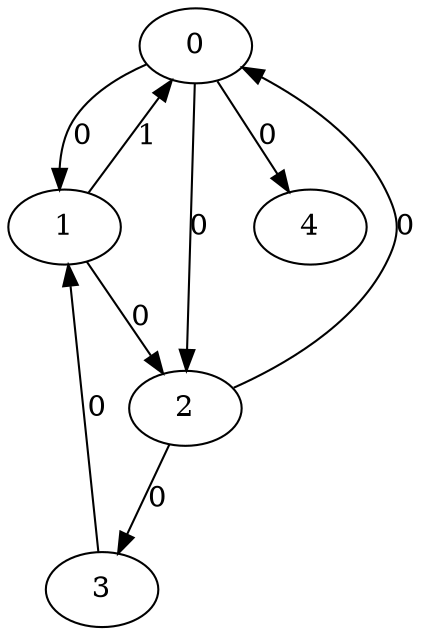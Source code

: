 // Source:718 Canonical: -1 0 0 -1 0 1 -1 0 -1 -1 0 -1 -1 0 -1 -1 0 -1 -1 -1 -1 -1 -1 -1 -1
digraph HRA_from_718_graph_000 {
  0 -> 1 [label="0"];
  0 -> 2 [label="0"];
  1 -> 0 [label="1"];
  1 -> 2 [label="0"];
  2 -> 0 [label="0"];
  2 -> 3 [label="0"];
  3 -> 1 [label="0"];
  0 -> 4 [label="0"];
}

// Source:718 Canonical: -1 0 0 -1 0 1 -1 0 -1 -1 0 -1 -1 0 -1 -1 0 -1 -1 -1 0 -1 -1 -1 -1
digraph HRA_from_718_graph_001 {
  0 -> 1 [label="0"];
  0 -> 2 [label="0"];
  1 -> 0 [label="1"];
  1 -> 2 [label="0"];
  2 -> 0 [label="0"];
  2 -> 3 [label="0"];
  3 -> 1 [label="0"];
  0 -> 4 [label="0"];
  4 -> 0 [label="0"];
}

// Source:718 Canonical: -1 0 0 -1 -1 1 -1 0 -1 0 0 -1 -1 0 -1 -1 0 -1 -1 -1 -1 -1 -1 -1 -1
digraph HRA_from_718_graph_002 {
  0 -> 1 [label="0"];
  0 -> 2 [label="0"];
  1 -> 0 [label="1"];
  1 -> 2 [label="0"];
  2 -> 0 [label="0"];
  2 -> 3 [label="0"];
  3 -> 1 [label="0"];
  1 -> 4 [label="0"];
}

// Source:718 Canonical: -1 0 0 -1 0 1 -1 0 -1 0 0 -1 -1 0 -1 -1 0 -1 -1 -1 -1 -1 -1 -1 -1
digraph HRA_from_718_graph_003 {
  0 -> 1 [label="0"];
  0 -> 2 [label="0"];
  1 -> 0 [label="1"];
  1 -> 2 [label="0"];
  2 -> 0 [label="0"];
  2 -> 3 [label="0"];
  3 -> 1 [label="0"];
  0 -> 4 [label="0"];
  1 -> 4 [label="0"];
}

// Source:718 Canonical: -1 0 0 -1 -1 1 -1 0 -1 0 0 -1 -1 0 -1 -1 0 -1 -1 -1 0 -1 -1 -1 -1
digraph HRA_from_718_graph_004 {
  0 -> 1 [label="0"];
  0 -> 2 [label="0"];
  1 -> 0 [label="1"];
  1 -> 2 [label="0"];
  2 -> 0 [label="0"];
  2 -> 3 [label="0"];
  3 -> 1 [label="0"];
  4 -> 0 [label="0"];
  1 -> 4 [label="0"];
}

// Source:718 Canonical: -1 0 0 -1 0 1 -1 0 -1 0 0 -1 -1 0 -1 -1 0 -1 -1 -1 0 -1 -1 -1 -1
digraph HRA_from_718_graph_005 {
  0 -> 1 [label="0"];
  0 -> 2 [label="0"];
  1 -> 0 [label="1"];
  1 -> 2 [label="0"];
  2 -> 0 [label="0"];
  2 -> 3 [label="0"];
  3 -> 1 [label="0"];
  0 -> 4 [label="0"];
  4 -> 0 [label="0"];
  1 -> 4 [label="0"];
}

// Source:718 Canonical: -1 0 0 -1 0 1 -1 0 -1 -1 0 -1 -1 0 -1 -1 0 -1 -1 -1 -1 0 -1 -1 -1
digraph HRA_from_718_graph_006 {
  0 -> 1 [label="0"];
  0 -> 2 [label="0"];
  1 -> 0 [label="1"];
  1 -> 2 [label="0"];
  2 -> 0 [label="0"];
  2 -> 3 [label="0"];
  3 -> 1 [label="0"];
  0 -> 4 [label="0"];
  4 -> 1 [label="0"];
}

// Source:718 Canonical: -1 0 0 -1 0 1 -1 0 -1 -1 0 -1 -1 0 -1 -1 0 -1 -1 -1 0 0 -1 -1 -1
digraph HRA_from_718_graph_007 {
  0 -> 1 [label="0"];
  0 -> 2 [label="0"];
  1 -> 0 [label="1"];
  1 -> 2 [label="0"];
  2 -> 0 [label="0"];
  2 -> 3 [label="0"];
  3 -> 1 [label="0"];
  0 -> 4 [label="0"];
  4 -> 0 [label="0"];
  4 -> 1 [label="0"];
}

// Source:718 Canonical: -1 0 0 -1 -1 1 -1 0 -1 0 0 -1 -1 0 -1 -1 0 -1 -1 -1 -1 0 -1 -1 -1
digraph HRA_from_718_graph_008 {
  0 -> 1 [label="0"];
  0 -> 2 [label="0"];
  1 -> 0 [label="1"];
  1 -> 2 [label="0"];
  2 -> 0 [label="0"];
  2 -> 3 [label="0"];
  3 -> 1 [label="0"];
  1 -> 4 [label="0"];
  4 -> 1 [label="0"];
}

// Source:718 Canonical: -1 0 0 -1 0 1 -1 0 -1 0 0 -1 -1 0 -1 -1 0 -1 -1 -1 -1 0 -1 -1 -1
digraph HRA_from_718_graph_009 {
  0 -> 1 [label="0"];
  0 -> 2 [label="0"];
  1 -> 0 [label="1"];
  1 -> 2 [label="0"];
  2 -> 0 [label="0"];
  2 -> 3 [label="0"];
  3 -> 1 [label="0"];
  0 -> 4 [label="0"];
  1 -> 4 [label="0"];
  4 -> 1 [label="0"];
}

// Source:718 Canonical: -1 0 0 -1 -1 1 -1 0 -1 0 0 -1 -1 0 -1 -1 0 -1 -1 -1 0 0 -1 -1 -1
digraph HRA_from_718_graph_010 {
  0 -> 1 [label="0"];
  0 -> 2 [label="0"];
  1 -> 0 [label="1"];
  1 -> 2 [label="0"];
  2 -> 0 [label="0"];
  2 -> 3 [label="0"];
  3 -> 1 [label="0"];
  4 -> 0 [label="0"];
  1 -> 4 [label="0"];
  4 -> 1 [label="0"];
}

// Source:718 Canonical: -1 0 0 -1 0 1 -1 0 -1 0 0 -1 -1 0 -1 -1 0 -1 -1 -1 0 0 -1 -1 -1
digraph HRA_from_718_graph_011 {
  0 -> 1 [label="0"];
  0 -> 2 [label="0"];
  1 -> 0 [label="1"];
  1 -> 2 [label="0"];
  2 -> 0 [label="0"];
  2 -> 3 [label="0"];
  3 -> 1 [label="0"];
  0 -> 4 [label="0"];
  4 -> 0 [label="0"];
  1 -> 4 [label="0"];
  4 -> 1 [label="0"];
}

// Source:718 Canonical: -1 0 0 -1 -1 1 -1 0 -1 -1 0 -1 -1 0 0 -1 0 -1 -1 -1 -1 -1 -1 -1 -1
digraph HRA_from_718_graph_012 {
  0 -> 1 [label="0"];
  0 -> 2 [label="0"];
  1 -> 0 [label="1"];
  1 -> 2 [label="0"];
  2 -> 0 [label="0"];
  2 -> 3 [label="0"];
  3 -> 1 [label="0"];
  2 -> 4 [label="0"];
}

// Source:718 Canonical: -1 0 0 -1 0 1 -1 0 -1 -1 0 -1 -1 0 0 -1 0 -1 -1 -1 -1 -1 -1 -1 -1
digraph HRA_from_718_graph_013 {
  0 -> 1 [label="0"];
  0 -> 2 [label="0"];
  1 -> 0 [label="1"];
  1 -> 2 [label="0"];
  2 -> 0 [label="0"];
  2 -> 3 [label="0"];
  3 -> 1 [label="0"];
  0 -> 4 [label="0"];
  2 -> 4 [label="0"];
}

// Source:718 Canonical: -1 0 0 -1 -1 1 -1 0 -1 -1 0 -1 -1 0 0 -1 0 -1 -1 -1 0 -1 -1 -1 -1
digraph HRA_from_718_graph_014 {
  0 -> 1 [label="0"];
  0 -> 2 [label="0"];
  1 -> 0 [label="1"];
  1 -> 2 [label="0"];
  2 -> 0 [label="0"];
  2 -> 3 [label="0"];
  3 -> 1 [label="0"];
  4 -> 0 [label="0"];
  2 -> 4 [label="0"];
}

// Source:718 Canonical: -1 0 0 -1 0 1 -1 0 -1 -1 0 -1 -1 0 0 -1 0 -1 -1 -1 0 -1 -1 -1 -1
digraph HRA_from_718_graph_015 {
  0 -> 1 [label="0"];
  0 -> 2 [label="0"];
  1 -> 0 [label="1"];
  1 -> 2 [label="0"];
  2 -> 0 [label="0"];
  2 -> 3 [label="0"];
  3 -> 1 [label="0"];
  0 -> 4 [label="0"];
  4 -> 0 [label="0"];
  2 -> 4 [label="0"];
}

// Source:718 Canonical: -1 0 0 -1 -1 1 -1 0 -1 0 0 -1 -1 0 0 -1 0 -1 -1 -1 -1 -1 -1 -1 -1
digraph HRA_from_718_graph_016 {
  0 -> 1 [label="0"];
  0 -> 2 [label="0"];
  1 -> 0 [label="1"];
  1 -> 2 [label="0"];
  2 -> 0 [label="0"];
  2 -> 3 [label="0"];
  3 -> 1 [label="0"];
  1 -> 4 [label="0"];
  2 -> 4 [label="0"];
}

// Source:718 Canonical: -1 0 0 -1 0 1 -1 0 -1 0 0 -1 -1 0 0 -1 0 -1 -1 -1 -1 -1 -1 -1 -1
digraph HRA_from_718_graph_017 {
  0 -> 1 [label="0"];
  0 -> 2 [label="0"];
  1 -> 0 [label="1"];
  1 -> 2 [label="0"];
  2 -> 0 [label="0"];
  2 -> 3 [label="0"];
  3 -> 1 [label="0"];
  0 -> 4 [label="0"];
  1 -> 4 [label="0"];
  2 -> 4 [label="0"];
}

// Source:718 Canonical: -1 0 0 -1 -1 1 -1 0 -1 0 0 -1 -1 0 0 -1 0 -1 -1 -1 0 -1 -1 -1 -1
digraph HRA_from_718_graph_018 {
  0 -> 1 [label="0"];
  0 -> 2 [label="0"];
  1 -> 0 [label="1"];
  1 -> 2 [label="0"];
  2 -> 0 [label="0"];
  2 -> 3 [label="0"];
  3 -> 1 [label="0"];
  4 -> 0 [label="0"];
  1 -> 4 [label="0"];
  2 -> 4 [label="0"];
}

// Source:718 Canonical: -1 0 0 -1 0 1 -1 0 -1 0 0 -1 -1 0 0 -1 0 -1 -1 -1 0 -1 -1 -1 -1
digraph HRA_from_718_graph_019 {
  0 -> 1 [label="0"];
  0 -> 2 [label="0"];
  1 -> 0 [label="1"];
  1 -> 2 [label="0"];
  2 -> 0 [label="0"];
  2 -> 3 [label="0"];
  3 -> 1 [label="0"];
  0 -> 4 [label="0"];
  4 -> 0 [label="0"];
  1 -> 4 [label="0"];
  2 -> 4 [label="0"];
}

// Source:718 Canonical: -1 0 0 -1 -1 1 -1 0 -1 -1 0 -1 -1 0 0 -1 0 -1 -1 -1 -1 0 -1 -1 -1
digraph HRA_from_718_graph_020 {
  0 -> 1 [label="0"];
  0 -> 2 [label="0"];
  1 -> 0 [label="1"];
  1 -> 2 [label="0"];
  2 -> 0 [label="0"];
  2 -> 3 [label="0"];
  3 -> 1 [label="0"];
  4 -> 1 [label="0"];
  2 -> 4 [label="0"];
}

// Source:718 Canonical: -1 0 0 -1 0 1 -1 0 -1 -1 0 -1 -1 0 0 -1 0 -1 -1 -1 -1 0 -1 -1 -1
digraph HRA_from_718_graph_021 {
  0 -> 1 [label="0"];
  0 -> 2 [label="0"];
  1 -> 0 [label="1"];
  1 -> 2 [label="0"];
  2 -> 0 [label="0"];
  2 -> 3 [label="0"];
  3 -> 1 [label="0"];
  0 -> 4 [label="0"];
  4 -> 1 [label="0"];
  2 -> 4 [label="0"];
}

// Source:718 Canonical: -1 0 0 -1 -1 1 -1 0 -1 -1 0 -1 -1 0 0 -1 0 -1 -1 -1 0 0 -1 -1 -1
digraph HRA_from_718_graph_022 {
  0 -> 1 [label="0"];
  0 -> 2 [label="0"];
  1 -> 0 [label="1"];
  1 -> 2 [label="0"];
  2 -> 0 [label="0"];
  2 -> 3 [label="0"];
  3 -> 1 [label="0"];
  4 -> 0 [label="0"];
  4 -> 1 [label="0"];
  2 -> 4 [label="0"];
}

// Source:718 Canonical: -1 0 0 -1 0 1 -1 0 -1 -1 0 -1 -1 0 0 -1 0 -1 -1 -1 0 0 -1 -1 -1
digraph HRA_from_718_graph_023 {
  0 -> 1 [label="0"];
  0 -> 2 [label="0"];
  1 -> 0 [label="1"];
  1 -> 2 [label="0"];
  2 -> 0 [label="0"];
  2 -> 3 [label="0"];
  3 -> 1 [label="0"];
  0 -> 4 [label="0"];
  4 -> 0 [label="0"];
  4 -> 1 [label="0"];
  2 -> 4 [label="0"];
}

// Source:718 Canonical: -1 0 0 -1 -1 1 -1 0 -1 0 0 -1 -1 0 0 -1 0 -1 -1 -1 -1 0 -1 -1 -1
digraph HRA_from_718_graph_024 {
  0 -> 1 [label="0"];
  0 -> 2 [label="0"];
  1 -> 0 [label="1"];
  1 -> 2 [label="0"];
  2 -> 0 [label="0"];
  2 -> 3 [label="0"];
  3 -> 1 [label="0"];
  1 -> 4 [label="0"];
  4 -> 1 [label="0"];
  2 -> 4 [label="0"];
}

// Source:718 Canonical: -1 0 0 -1 0 1 -1 0 -1 0 0 -1 -1 0 0 -1 0 -1 -1 -1 -1 0 -1 -1 -1
digraph HRA_from_718_graph_025 {
  0 -> 1 [label="0"];
  0 -> 2 [label="0"];
  1 -> 0 [label="1"];
  1 -> 2 [label="0"];
  2 -> 0 [label="0"];
  2 -> 3 [label="0"];
  3 -> 1 [label="0"];
  0 -> 4 [label="0"];
  1 -> 4 [label="0"];
  4 -> 1 [label="0"];
  2 -> 4 [label="0"];
}

// Source:718 Canonical: -1 0 0 -1 -1 1 -1 0 -1 0 0 -1 -1 0 0 -1 0 -1 -1 -1 0 0 -1 -1 -1
digraph HRA_from_718_graph_026 {
  0 -> 1 [label="0"];
  0 -> 2 [label="0"];
  1 -> 0 [label="1"];
  1 -> 2 [label="0"];
  2 -> 0 [label="0"];
  2 -> 3 [label="0"];
  3 -> 1 [label="0"];
  4 -> 0 [label="0"];
  1 -> 4 [label="0"];
  4 -> 1 [label="0"];
  2 -> 4 [label="0"];
}

// Source:718 Canonical: -1 0 0 -1 0 1 -1 0 -1 0 0 -1 -1 0 0 -1 0 -1 -1 -1 0 0 -1 -1 -1
digraph HRA_from_718_graph_027 {
  0 -> 1 [label="0"];
  0 -> 2 [label="0"];
  1 -> 0 [label="1"];
  1 -> 2 [label="0"];
  2 -> 0 [label="0"];
  2 -> 3 [label="0"];
  3 -> 1 [label="0"];
  0 -> 4 [label="0"];
  4 -> 0 [label="0"];
  1 -> 4 [label="0"];
  4 -> 1 [label="0"];
  2 -> 4 [label="0"];
}

// Source:718 Canonical: -1 0 0 -1 0 1 -1 0 -1 -1 0 -1 -1 0 -1 -1 0 -1 -1 -1 -1 -1 0 -1 -1
digraph HRA_from_718_graph_028 {
  0 -> 1 [label="0"];
  0 -> 2 [label="0"];
  1 -> 0 [label="1"];
  1 -> 2 [label="0"];
  2 -> 0 [label="0"];
  2 -> 3 [label="0"];
  3 -> 1 [label="0"];
  0 -> 4 [label="0"];
  4 -> 2 [label="0"];
}

// Source:718 Canonical: -1 0 0 -1 0 1 -1 0 -1 -1 0 -1 -1 0 -1 -1 0 -1 -1 -1 0 -1 0 -1 -1
digraph HRA_from_718_graph_029 {
  0 -> 1 [label="0"];
  0 -> 2 [label="0"];
  1 -> 0 [label="1"];
  1 -> 2 [label="0"];
  2 -> 0 [label="0"];
  2 -> 3 [label="0"];
  3 -> 1 [label="0"];
  0 -> 4 [label="0"];
  4 -> 0 [label="0"];
  4 -> 2 [label="0"];
}

// Source:718 Canonical: -1 0 0 -1 -1 1 -1 0 -1 0 0 -1 -1 0 -1 -1 0 -1 -1 -1 -1 -1 0 -1 -1
digraph HRA_from_718_graph_030 {
  0 -> 1 [label="0"];
  0 -> 2 [label="0"];
  1 -> 0 [label="1"];
  1 -> 2 [label="0"];
  2 -> 0 [label="0"];
  2 -> 3 [label="0"];
  3 -> 1 [label="0"];
  1 -> 4 [label="0"];
  4 -> 2 [label="0"];
}

// Source:718 Canonical: -1 0 0 -1 0 1 -1 0 -1 0 0 -1 -1 0 -1 -1 0 -1 -1 -1 -1 -1 0 -1 -1
digraph HRA_from_718_graph_031 {
  0 -> 1 [label="0"];
  0 -> 2 [label="0"];
  1 -> 0 [label="1"];
  1 -> 2 [label="0"];
  2 -> 0 [label="0"];
  2 -> 3 [label="0"];
  3 -> 1 [label="0"];
  0 -> 4 [label="0"];
  1 -> 4 [label="0"];
  4 -> 2 [label="0"];
}

// Source:718 Canonical: -1 0 0 -1 -1 1 -1 0 -1 0 0 -1 -1 0 -1 -1 0 -1 -1 -1 0 -1 0 -1 -1
digraph HRA_from_718_graph_032 {
  0 -> 1 [label="0"];
  0 -> 2 [label="0"];
  1 -> 0 [label="1"];
  1 -> 2 [label="0"];
  2 -> 0 [label="0"];
  2 -> 3 [label="0"];
  3 -> 1 [label="0"];
  4 -> 0 [label="0"];
  1 -> 4 [label="0"];
  4 -> 2 [label="0"];
}

// Source:718 Canonical: -1 0 0 -1 0 1 -1 0 -1 0 0 -1 -1 0 -1 -1 0 -1 -1 -1 0 -1 0 -1 -1
digraph HRA_from_718_graph_033 {
  0 -> 1 [label="0"];
  0 -> 2 [label="0"];
  1 -> 0 [label="1"];
  1 -> 2 [label="0"];
  2 -> 0 [label="0"];
  2 -> 3 [label="0"];
  3 -> 1 [label="0"];
  0 -> 4 [label="0"];
  4 -> 0 [label="0"];
  1 -> 4 [label="0"];
  4 -> 2 [label="0"];
}

// Source:718 Canonical: -1 0 0 -1 0 1 -1 0 -1 -1 0 -1 -1 0 -1 -1 0 -1 -1 -1 -1 0 0 -1 -1
digraph HRA_from_718_graph_034 {
  0 -> 1 [label="0"];
  0 -> 2 [label="0"];
  1 -> 0 [label="1"];
  1 -> 2 [label="0"];
  2 -> 0 [label="0"];
  2 -> 3 [label="0"];
  3 -> 1 [label="0"];
  0 -> 4 [label="0"];
  4 -> 1 [label="0"];
  4 -> 2 [label="0"];
}

// Source:718 Canonical: -1 0 0 -1 0 1 -1 0 -1 -1 0 -1 -1 0 -1 -1 0 -1 -1 -1 0 0 0 -1 -1
digraph HRA_from_718_graph_035 {
  0 -> 1 [label="0"];
  0 -> 2 [label="0"];
  1 -> 0 [label="1"];
  1 -> 2 [label="0"];
  2 -> 0 [label="0"];
  2 -> 3 [label="0"];
  3 -> 1 [label="0"];
  0 -> 4 [label="0"];
  4 -> 0 [label="0"];
  4 -> 1 [label="0"];
  4 -> 2 [label="0"];
}

// Source:718 Canonical: -1 0 0 -1 -1 1 -1 0 -1 0 0 -1 -1 0 -1 -1 0 -1 -1 -1 -1 0 0 -1 -1
digraph HRA_from_718_graph_036 {
  0 -> 1 [label="0"];
  0 -> 2 [label="0"];
  1 -> 0 [label="1"];
  1 -> 2 [label="0"];
  2 -> 0 [label="0"];
  2 -> 3 [label="0"];
  3 -> 1 [label="0"];
  1 -> 4 [label="0"];
  4 -> 1 [label="0"];
  4 -> 2 [label="0"];
}

// Source:718 Canonical: -1 0 0 -1 0 1 -1 0 -1 0 0 -1 -1 0 -1 -1 0 -1 -1 -1 -1 0 0 -1 -1
digraph HRA_from_718_graph_037 {
  0 -> 1 [label="0"];
  0 -> 2 [label="0"];
  1 -> 0 [label="1"];
  1 -> 2 [label="0"];
  2 -> 0 [label="0"];
  2 -> 3 [label="0"];
  3 -> 1 [label="0"];
  0 -> 4 [label="0"];
  1 -> 4 [label="0"];
  4 -> 1 [label="0"];
  4 -> 2 [label="0"];
}

// Source:718 Canonical: -1 0 0 -1 -1 1 -1 0 -1 0 0 -1 -1 0 -1 -1 0 -1 -1 -1 0 0 0 -1 -1
digraph HRA_from_718_graph_038 {
  0 -> 1 [label="0"];
  0 -> 2 [label="0"];
  1 -> 0 [label="1"];
  1 -> 2 [label="0"];
  2 -> 0 [label="0"];
  2 -> 3 [label="0"];
  3 -> 1 [label="0"];
  4 -> 0 [label="0"];
  1 -> 4 [label="0"];
  4 -> 1 [label="0"];
  4 -> 2 [label="0"];
}

// Source:718 Canonical: -1 0 0 -1 0 1 -1 0 -1 0 0 -1 -1 0 -1 -1 0 -1 -1 -1 0 0 0 -1 -1
digraph HRA_from_718_graph_039 {
  0 -> 1 [label="0"];
  0 -> 2 [label="0"];
  1 -> 0 [label="1"];
  1 -> 2 [label="0"];
  2 -> 0 [label="0"];
  2 -> 3 [label="0"];
  3 -> 1 [label="0"];
  0 -> 4 [label="0"];
  4 -> 0 [label="0"];
  1 -> 4 [label="0"];
  4 -> 1 [label="0"];
  4 -> 2 [label="0"];
}

// Source:718 Canonical: -1 0 0 -1 -1 1 -1 0 -1 -1 0 -1 -1 0 0 -1 0 -1 -1 -1 -1 -1 0 -1 -1
digraph HRA_from_718_graph_040 {
  0 -> 1 [label="0"];
  0 -> 2 [label="0"];
  1 -> 0 [label="1"];
  1 -> 2 [label="0"];
  2 -> 0 [label="0"];
  2 -> 3 [label="0"];
  3 -> 1 [label="0"];
  2 -> 4 [label="0"];
  4 -> 2 [label="0"];
}

// Source:718 Canonical: -1 0 0 -1 0 1 -1 0 -1 -1 0 -1 -1 0 0 -1 0 -1 -1 -1 -1 -1 0 -1 -1
digraph HRA_from_718_graph_041 {
  0 -> 1 [label="0"];
  0 -> 2 [label="0"];
  1 -> 0 [label="1"];
  1 -> 2 [label="0"];
  2 -> 0 [label="0"];
  2 -> 3 [label="0"];
  3 -> 1 [label="0"];
  0 -> 4 [label="0"];
  2 -> 4 [label="0"];
  4 -> 2 [label="0"];
}

// Source:718 Canonical: -1 0 0 -1 -1 1 -1 0 -1 -1 0 -1 -1 0 0 -1 0 -1 -1 -1 0 -1 0 -1 -1
digraph HRA_from_718_graph_042 {
  0 -> 1 [label="0"];
  0 -> 2 [label="0"];
  1 -> 0 [label="1"];
  1 -> 2 [label="0"];
  2 -> 0 [label="0"];
  2 -> 3 [label="0"];
  3 -> 1 [label="0"];
  4 -> 0 [label="0"];
  2 -> 4 [label="0"];
  4 -> 2 [label="0"];
}

// Source:718 Canonical: -1 0 0 -1 0 1 -1 0 -1 -1 0 -1 -1 0 0 -1 0 -1 -1 -1 0 -1 0 -1 -1
digraph HRA_from_718_graph_043 {
  0 -> 1 [label="0"];
  0 -> 2 [label="0"];
  1 -> 0 [label="1"];
  1 -> 2 [label="0"];
  2 -> 0 [label="0"];
  2 -> 3 [label="0"];
  3 -> 1 [label="0"];
  0 -> 4 [label="0"];
  4 -> 0 [label="0"];
  2 -> 4 [label="0"];
  4 -> 2 [label="0"];
}

// Source:718 Canonical: -1 0 0 -1 -1 1 -1 0 -1 0 0 -1 -1 0 0 -1 0 -1 -1 -1 -1 -1 0 -1 -1
digraph HRA_from_718_graph_044 {
  0 -> 1 [label="0"];
  0 -> 2 [label="0"];
  1 -> 0 [label="1"];
  1 -> 2 [label="0"];
  2 -> 0 [label="0"];
  2 -> 3 [label="0"];
  3 -> 1 [label="0"];
  1 -> 4 [label="0"];
  2 -> 4 [label="0"];
  4 -> 2 [label="0"];
}

// Source:718 Canonical: -1 0 0 -1 0 1 -1 0 -1 0 0 -1 -1 0 0 -1 0 -1 -1 -1 -1 -1 0 -1 -1
digraph HRA_from_718_graph_045 {
  0 -> 1 [label="0"];
  0 -> 2 [label="0"];
  1 -> 0 [label="1"];
  1 -> 2 [label="0"];
  2 -> 0 [label="0"];
  2 -> 3 [label="0"];
  3 -> 1 [label="0"];
  0 -> 4 [label="0"];
  1 -> 4 [label="0"];
  2 -> 4 [label="0"];
  4 -> 2 [label="0"];
}

// Source:718 Canonical: -1 0 0 -1 -1 1 -1 0 -1 0 0 -1 -1 0 0 -1 0 -1 -1 -1 0 -1 0 -1 -1
digraph HRA_from_718_graph_046 {
  0 -> 1 [label="0"];
  0 -> 2 [label="0"];
  1 -> 0 [label="1"];
  1 -> 2 [label="0"];
  2 -> 0 [label="0"];
  2 -> 3 [label="0"];
  3 -> 1 [label="0"];
  4 -> 0 [label="0"];
  1 -> 4 [label="0"];
  2 -> 4 [label="0"];
  4 -> 2 [label="0"];
}

// Source:718 Canonical: -1 0 0 -1 0 1 -1 0 -1 0 0 -1 -1 0 0 -1 0 -1 -1 -1 0 -1 0 -1 -1
digraph HRA_from_718_graph_047 {
  0 -> 1 [label="0"];
  0 -> 2 [label="0"];
  1 -> 0 [label="1"];
  1 -> 2 [label="0"];
  2 -> 0 [label="0"];
  2 -> 3 [label="0"];
  3 -> 1 [label="0"];
  0 -> 4 [label="0"];
  4 -> 0 [label="0"];
  1 -> 4 [label="0"];
  2 -> 4 [label="0"];
  4 -> 2 [label="0"];
}

// Source:718 Canonical: -1 0 0 -1 -1 1 -1 0 -1 -1 0 -1 -1 0 0 -1 0 -1 -1 -1 -1 0 0 -1 -1
digraph HRA_from_718_graph_048 {
  0 -> 1 [label="0"];
  0 -> 2 [label="0"];
  1 -> 0 [label="1"];
  1 -> 2 [label="0"];
  2 -> 0 [label="0"];
  2 -> 3 [label="0"];
  3 -> 1 [label="0"];
  4 -> 1 [label="0"];
  2 -> 4 [label="0"];
  4 -> 2 [label="0"];
}

// Source:718 Canonical: -1 0 0 -1 0 1 -1 0 -1 -1 0 -1 -1 0 0 -1 0 -1 -1 -1 -1 0 0 -1 -1
digraph HRA_from_718_graph_049 {
  0 -> 1 [label="0"];
  0 -> 2 [label="0"];
  1 -> 0 [label="1"];
  1 -> 2 [label="0"];
  2 -> 0 [label="0"];
  2 -> 3 [label="0"];
  3 -> 1 [label="0"];
  0 -> 4 [label="0"];
  4 -> 1 [label="0"];
  2 -> 4 [label="0"];
  4 -> 2 [label="0"];
}

// Source:718 Canonical: -1 0 0 -1 -1 1 -1 0 -1 -1 0 -1 -1 0 0 -1 0 -1 -1 -1 0 0 0 -1 -1
digraph HRA_from_718_graph_050 {
  0 -> 1 [label="0"];
  0 -> 2 [label="0"];
  1 -> 0 [label="1"];
  1 -> 2 [label="0"];
  2 -> 0 [label="0"];
  2 -> 3 [label="0"];
  3 -> 1 [label="0"];
  4 -> 0 [label="0"];
  4 -> 1 [label="0"];
  2 -> 4 [label="0"];
  4 -> 2 [label="0"];
}

// Source:718 Canonical: -1 0 0 -1 0 1 -1 0 -1 -1 0 -1 -1 0 0 -1 0 -1 -1 -1 0 0 0 -1 -1
digraph HRA_from_718_graph_051 {
  0 -> 1 [label="0"];
  0 -> 2 [label="0"];
  1 -> 0 [label="1"];
  1 -> 2 [label="0"];
  2 -> 0 [label="0"];
  2 -> 3 [label="0"];
  3 -> 1 [label="0"];
  0 -> 4 [label="0"];
  4 -> 0 [label="0"];
  4 -> 1 [label="0"];
  2 -> 4 [label="0"];
  4 -> 2 [label="0"];
}

// Source:718 Canonical: -1 0 0 -1 -1 1 -1 0 -1 0 0 -1 -1 0 0 -1 0 -1 -1 -1 -1 0 0 -1 -1
digraph HRA_from_718_graph_052 {
  0 -> 1 [label="0"];
  0 -> 2 [label="0"];
  1 -> 0 [label="1"];
  1 -> 2 [label="0"];
  2 -> 0 [label="0"];
  2 -> 3 [label="0"];
  3 -> 1 [label="0"];
  1 -> 4 [label="0"];
  4 -> 1 [label="0"];
  2 -> 4 [label="0"];
  4 -> 2 [label="0"];
}

// Source:718 Canonical: -1 0 0 -1 0 1 -1 0 -1 0 0 -1 -1 0 0 -1 0 -1 -1 -1 -1 0 0 -1 -1
digraph HRA_from_718_graph_053 {
  0 -> 1 [label="0"];
  0 -> 2 [label="0"];
  1 -> 0 [label="1"];
  1 -> 2 [label="0"];
  2 -> 0 [label="0"];
  2 -> 3 [label="0"];
  3 -> 1 [label="0"];
  0 -> 4 [label="0"];
  1 -> 4 [label="0"];
  4 -> 1 [label="0"];
  2 -> 4 [label="0"];
  4 -> 2 [label="0"];
}

// Source:718 Canonical: -1 0 0 -1 -1 1 -1 0 -1 0 0 -1 -1 0 0 -1 0 -1 -1 -1 0 0 0 -1 -1
digraph HRA_from_718_graph_054 {
  0 -> 1 [label="0"];
  0 -> 2 [label="0"];
  1 -> 0 [label="1"];
  1 -> 2 [label="0"];
  2 -> 0 [label="0"];
  2 -> 3 [label="0"];
  3 -> 1 [label="0"];
  4 -> 0 [label="0"];
  1 -> 4 [label="0"];
  4 -> 1 [label="0"];
  2 -> 4 [label="0"];
  4 -> 2 [label="0"];
}

// Source:718 Canonical: -1 0 0 -1 0 1 -1 0 -1 0 0 -1 -1 0 0 -1 0 -1 -1 -1 0 0 0 -1 -1
digraph HRA_from_718_graph_055 {
  0 -> 1 [label="0"];
  0 -> 2 [label="0"];
  1 -> 0 [label="1"];
  1 -> 2 [label="0"];
  2 -> 0 [label="0"];
  2 -> 3 [label="0"];
  3 -> 1 [label="0"];
  0 -> 4 [label="0"];
  4 -> 0 [label="0"];
  1 -> 4 [label="0"];
  4 -> 1 [label="0"];
  2 -> 4 [label="0"];
  4 -> 2 [label="0"];
}

// Source:718 Canonical: -1 0 0 -1 -1 1 -1 0 -1 -1 0 -1 -1 0 -1 -1 0 -1 -1 0 -1 -1 -1 -1 -1
digraph HRA_from_718_graph_056 {
  0 -> 1 [label="0"];
  0 -> 2 [label="0"];
  1 -> 0 [label="1"];
  1 -> 2 [label="0"];
  2 -> 0 [label="0"];
  2 -> 3 [label="0"];
  3 -> 1 [label="0"];
  3 -> 4 [label="0"];
}

// Source:718 Canonical: -1 0 0 -1 0 1 -1 0 -1 -1 0 -1 -1 0 -1 -1 0 -1 -1 0 -1 -1 -1 -1 -1
digraph HRA_from_718_graph_057 {
  0 -> 1 [label="0"];
  0 -> 2 [label="0"];
  1 -> 0 [label="1"];
  1 -> 2 [label="0"];
  2 -> 0 [label="0"];
  2 -> 3 [label="0"];
  3 -> 1 [label="0"];
  0 -> 4 [label="0"];
  3 -> 4 [label="0"];
}

// Source:718 Canonical: -1 0 0 -1 -1 1 -1 0 -1 -1 0 -1 -1 0 -1 -1 0 -1 -1 0 0 -1 -1 -1 -1
digraph HRA_from_718_graph_058 {
  0 -> 1 [label="0"];
  0 -> 2 [label="0"];
  1 -> 0 [label="1"];
  1 -> 2 [label="0"];
  2 -> 0 [label="0"];
  2 -> 3 [label="0"];
  3 -> 1 [label="0"];
  4 -> 0 [label="0"];
  3 -> 4 [label="0"];
}

// Source:718 Canonical: -1 0 0 -1 0 1 -1 0 -1 -1 0 -1 -1 0 -1 -1 0 -1 -1 0 0 -1 -1 -1 -1
digraph HRA_from_718_graph_059 {
  0 -> 1 [label="0"];
  0 -> 2 [label="0"];
  1 -> 0 [label="1"];
  1 -> 2 [label="0"];
  2 -> 0 [label="0"];
  2 -> 3 [label="0"];
  3 -> 1 [label="0"];
  0 -> 4 [label="0"];
  4 -> 0 [label="0"];
  3 -> 4 [label="0"];
}

// Source:718 Canonical: -1 0 0 -1 -1 1 -1 0 -1 0 0 -1 -1 0 -1 -1 0 -1 -1 0 -1 -1 -1 -1 -1
digraph HRA_from_718_graph_060 {
  0 -> 1 [label="0"];
  0 -> 2 [label="0"];
  1 -> 0 [label="1"];
  1 -> 2 [label="0"];
  2 -> 0 [label="0"];
  2 -> 3 [label="0"];
  3 -> 1 [label="0"];
  1 -> 4 [label="0"];
  3 -> 4 [label="0"];
}

// Source:718 Canonical: -1 0 0 -1 0 1 -1 0 -1 0 0 -1 -1 0 -1 -1 0 -1 -1 0 -1 -1 -1 -1 -1
digraph HRA_from_718_graph_061 {
  0 -> 1 [label="0"];
  0 -> 2 [label="0"];
  1 -> 0 [label="1"];
  1 -> 2 [label="0"];
  2 -> 0 [label="0"];
  2 -> 3 [label="0"];
  3 -> 1 [label="0"];
  0 -> 4 [label="0"];
  1 -> 4 [label="0"];
  3 -> 4 [label="0"];
}

// Source:718 Canonical: -1 0 0 -1 -1 1 -1 0 -1 0 0 -1 -1 0 -1 -1 0 -1 -1 0 0 -1 -1 -1 -1
digraph HRA_from_718_graph_062 {
  0 -> 1 [label="0"];
  0 -> 2 [label="0"];
  1 -> 0 [label="1"];
  1 -> 2 [label="0"];
  2 -> 0 [label="0"];
  2 -> 3 [label="0"];
  3 -> 1 [label="0"];
  4 -> 0 [label="0"];
  1 -> 4 [label="0"];
  3 -> 4 [label="0"];
}

// Source:718 Canonical: -1 0 0 -1 0 1 -1 0 -1 0 0 -1 -1 0 -1 -1 0 -1 -1 0 0 -1 -1 -1 -1
digraph HRA_from_718_graph_063 {
  0 -> 1 [label="0"];
  0 -> 2 [label="0"];
  1 -> 0 [label="1"];
  1 -> 2 [label="0"];
  2 -> 0 [label="0"];
  2 -> 3 [label="0"];
  3 -> 1 [label="0"];
  0 -> 4 [label="0"];
  4 -> 0 [label="0"];
  1 -> 4 [label="0"];
  3 -> 4 [label="0"];
}

// Source:718 Canonical: -1 0 0 -1 -1 1 -1 0 -1 -1 0 -1 -1 0 -1 -1 0 -1 -1 0 -1 0 -1 -1 -1
digraph HRA_from_718_graph_064 {
  0 -> 1 [label="0"];
  0 -> 2 [label="0"];
  1 -> 0 [label="1"];
  1 -> 2 [label="0"];
  2 -> 0 [label="0"];
  2 -> 3 [label="0"];
  3 -> 1 [label="0"];
  4 -> 1 [label="0"];
  3 -> 4 [label="0"];
}

// Source:718 Canonical: -1 0 0 -1 0 1 -1 0 -1 -1 0 -1 -1 0 -1 -1 0 -1 -1 0 -1 0 -1 -1 -1
digraph HRA_from_718_graph_065 {
  0 -> 1 [label="0"];
  0 -> 2 [label="0"];
  1 -> 0 [label="1"];
  1 -> 2 [label="0"];
  2 -> 0 [label="0"];
  2 -> 3 [label="0"];
  3 -> 1 [label="0"];
  0 -> 4 [label="0"];
  4 -> 1 [label="0"];
  3 -> 4 [label="0"];
}

// Source:718 Canonical: -1 0 0 -1 -1 1 -1 0 -1 -1 0 -1 -1 0 -1 -1 0 -1 -1 0 0 0 -1 -1 -1
digraph HRA_from_718_graph_066 {
  0 -> 1 [label="0"];
  0 -> 2 [label="0"];
  1 -> 0 [label="1"];
  1 -> 2 [label="0"];
  2 -> 0 [label="0"];
  2 -> 3 [label="0"];
  3 -> 1 [label="0"];
  4 -> 0 [label="0"];
  4 -> 1 [label="0"];
  3 -> 4 [label="0"];
}

// Source:718 Canonical: -1 0 0 -1 0 1 -1 0 -1 -1 0 -1 -1 0 -1 -1 0 -1 -1 0 0 0 -1 -1 -1
digraph HRA_from_718_graph_067 {
  0 -> 1 [label="0"];
  0 -> 2 [label="0"];
  1 -> 0 [label="1"];
  1 -> 2 [label="0"];
  2 -> 0 [label="0"];
  2 -> 3 [label="0"];
  3 -> 1 [label="0"];
  0 -> 4 [label="0"];
  4 -> 0 [label="0"];
  4 -> 1 [label="0"];
  3 -> 4 [label="0"];
}

// Source:718 Canonical: -1 0 0 -1 -1 1 -1 0 -1 0 0 -1 -1 0 -1 -1 0 -1 -1 0 -1 0 -1 -1 -1
digraph HRA_from_718_graph_068 {
  0 -> 1 [label="0"];
  0 -> 2 [label="0"];
  1 -> 0 [label="1"];
  1 -> 2 [label="0"];
  2 -> 0 [label="0"];
  2 -> 3 [label="0"];
  3 -> 1 [label="0"];
  1 -> 4 [label="0"];
  4 -> 1 [label="0"];
  3 -> 4 [label="0"];
}

// Source:718 Canonical: -1 0 0 -1 0 1 -1 0 -1 0 0 -1 -1 0 -1 -1 0 -1 -1 0 -1 0 -1 -1 -1
digraph HRA_from_718_graph_069 {
  0 -> 1 [label="0"];
  0 -> 2 [label="0"];
  1 -> 0 [label="1"];
  1 -> 2 [label="0"];
  2 -> 0 [label="0"];
  2 -> 3 [label="0"];
  3 -> 1 [label="0"];
  0 -> 4 [label="0"];
  1 -> 4 [label="0"];
  4 -> 1 [label="0"];
  3 -> 4 [label="0"];
}

// Source:718 Canonical: -1 0 0 -1 -1 1 -1 0 -1 0 0 -1 -1 0 -1 -1 0 -1 -1 0 0 0 -1 -1 -1
digraph HRA_from_718_graph_070 {
  0 -> 1 [label="0"];
  0 -> 2 [label="0"];
  1 -> 0 [label="1"];
  1 -> 2 [label="0"];
  2 -> 0 [label="0"];
  2 -> 3 [label="0"];
  3 -> 1 [label="0"];
  4 -> 0 [label="0"];
  1 -> 4 [label="0"];
  4 -> 1 [label="0"];
  3 -> 4 [label="0"];
}

// Source:718 Canonical: -1 0 0 -1 0 1 -1 0 -1 0 0 -1 -1 0 -1 -1 0 -1 -1 0 0 0 -1 -1 -1
digraph HRA_from_718_graph_071 {
  0 -> 1 [label="0"];
  0 -> 2 [label="0"];
  1 -> 0 [label="1"];
  1 -> 2 [label="0"];
  2 -> 0 [label="0"];
  2 -> 3 [label="0"];
  3 -> 1 [label="0"];
  0 -> 4 [label="0"];
  4 -> 0 [label="0"];
  1 -> 4 [label="0"];
  4 -> 1 [label="0"];
  3 -> 4 [label="0"];
}

// Source:718 Canonical: -1 0 0 -1 -1 1 -1 0 -1 -1 0 -1 -1 0 0 -1 0 -1 -1 0 -1 -1 -1 -1 -1
digraph HRA_from_718_graph_072 {
  0 -> 1 [label="0"];
  0 -> 2 [label="0"];
  1 -> 0 [label="1"];
  1 -> 2 [label="0"];
  2 -> 0 [label="0"];
  2 -> 3 [label="0"];
  3 -> 1 [label="0"];
  2 -> 4 [label="0"];
  3 -> 4 [label="0"];
}

// Source:718 Canonical: -1 0 0 -1 0 1 -1 0 -1 -1 0 -1 -1 0 0 -1 0 -1 -1 0 -1 -1 -1 -1 -1
digraph HRA_from_718_graph_073 {
  0 -> 1 [label="0"];
  0 -> 2 [label="0"];
  1 -> 0 [label="1"];
  1 -> 2 [label="0"];
  2 -> 0 [label="0"];
  2 -> 3 [label="0"];
  3 -> 1 [label="0"];
  0 -> 4 [label="0"];
  2 -> 4 [label="0"];
  3 -> 4 [label="0"];
}

// Source:718 Canonical: -1 0 0 -1 -1 1 -1 0 -1 -1 0 -1 -1 0 0 -1 0 -1 -1 0 0 -1 -1 -1 -1
digraph HRA_from_718_graph_074 {
  0 -> 1 [label="0"];
  0 -> 2 [label="0"];
  1 -> 0 [label="1"];
  1 -> 2 [label="0"];
  2 -> 0 [label="0"];
  2 -> 3 [label="0"];
  3 -> 1 [label="0"];
  4 -> 0 [label="0"];
  2 -> 4 [label="0"];
  3 -> 4 [label="0"];
}

// Source:718 Canonical: -1 0 0 -1 0 1 -1 0 -1 -1 0 -1 -1 0 0 -1 0 -1 -1 0 0 -1 -1 -1 -1
digraph HRA_from_718_graph_075 {
  0 -> 1 [label="0"];
  0 -> 2 [label="0"];
  1 -> 0 [label="1"];
  1 -> 2 [label="0"];
  2 -> 0 [label="0"];
  2 -> 3 [label="0"];
  3 -> 1 [label="0"];
  0 -> 4 [label="0"];
  4 -> 0 [label="0"];
  2 -> 4 [label="0"];
  3 -> 4 [label="0"];
}

// Source:718 Canonical: -1 0 0 -1 -1 1 -1 0 -1 0 0 -1 -1 0 0 -1 0 -1 -1 0 -1 -1 -1 -1 -1
digraph HRA_from_718_graph_076 {
  0 -> 1 [label="0"];
  0 -> 2 [label="0"];
  1 -> 0 [label="1"];
  1 -> 2 [label="0"];
  2 -> 0 [label="0"];
  2 -> 3 [label="0"];
  3 -> 1 [label="0"];
  1 -> 4 [label="0"];
  2 -> 4 [label="0"];
  3 -> 4 [label="0"];
}

// Source:718 Canonical: -1 0 0 -1 0 1 -1 0 -1 0 0 -1 -1 0 0 -1 0 -1 -1 0 -1 -1 -1 -1 -1
digraph HRA_from_718_graph_077 {
  0 -> 1 [label="0"];
  0 -> 2 [label="0"];
  1 -> 0 [label="1"];
  1 -> 2 [label="0"];
  2 -> 0 [label="0"];
  2 -> 3 [label="0"];
  3 -> 1 [label="0"];
  0 -> 4 [label="0"];
  1 -> 4 [label="0"];
  2 -> 4 [label="0"];
  3 -> 4 [label="0"];
}

// Source:718 Canonical: -1 0 0 -1 -1 1 -1 0 -1 0 0 -1 -1 0 0 -1 0 -1 -1 0 0 -1 -1 -1 -1
digraph HRA_from_718_graph_078 {
  0 -> 1 [label="0"];
  0 -> 2 [label="0"];
  1 -> 0 [label="1"];
  1 -> 2 [label="0"];
  2 -> 0 [label="0"];
  2 -> 3 [label="0"];
  3 -> 1 [label="0"];
  4 -> 0 [label="0"];
  1 -> 4 [label="0"];
  2 -> 4 [label="0"];
  3 -> 4 [label="0"];
}

// Source:718 Canonical: -1 0 0 -1 0 1 -1 0 -1 0 0 -1 -1 0 0 -1 0 -1 -1 0 0 -1 -1 -1 -1
digraph HRA_from_718_graph_079 {
  0 -> 1 [label="0"];
  0 -> 2 [label="0"];
  1 -> 0 [label="1"];
  1 -> 2 [label="0"];
  2 -> 0 [label="0"];
  2 -> 3 [label="0"];
  3 -> 1 [label="0"];
  0 -> 4 [label="0"];
  4 -> 0 [label="0"];
  1 -> 4 [label="0"];
  2 -> 4 [label="0"];
  3 -> 4 [label="0"];
}

// Source:718 Canonical: -1 0 0 -1 -1 1 -1 0 -1 -1 0 -1 -1 0 0 -1 0 -1 -1 0 -1 0 -1 -1 -1
digraph HRA_from_718_graph_080 {
  0 -> 1 [label="0"];
  0 -> 2 [label="0"];
  1 -> 0 [label="1"];
  1 -> 2 [label="0"];
  2 -> 0 [label="0"];
  2 -> 3 [label="0"];
  3 -> 1 [label="0"];
  4 -> 1 [label="0"];
  2 -> 4 [label="0"];
  3 -> 4 [label="0"];
}

// Source:718 Canonical: -1 0 0 -1 0 1 -1 0 -1 -1 0 -1 -1 0 0 -1 0 -1 -1 0 -1 0 -1 -1 -1
digraph HRA_from_718_graph_081 {
  0 -> 1 [label="0"];
  0 -> 2 [label="0"];
  1 -> 0 [label="1"];
  1 -> 2 [label="0"];
  2 -> 0 [label="0"];
  2 -> 3 [label="0"];
  3 -> 1 [label="0"];
  0 -> 4 [label="0"];
  4 -> 1 [label="0"];
  2 -> 4 [label="0"];
  3 -> 4 [label="0"];
}

// Source:718 Canonical: -1 0 0 -1 -1 1 -1 0 -1 -1 0 -1 -1 0 0 -1 0 -1 -1 0 0 0 -1 -1 -1
digraph HRA_from_718_graph_082 {
  0 -> 1 [label="0"];
  0 -> 2 [label="0"];
  1 -> 0 [label="1"];
  1 -> 2 [label="0"];
  2 -> 0 [label="0"];
  2 -> 3 [label="0"];
  3 -> 1 [label="0"];
  4 -> 0 [label="0"];
  4 -> 1 [label="0"];
  2 -> 4 [label="0"];
  3 -> 4 [label="0"];
}

// Source:718 Canonical: -1 0 0 -1 0 1 -1 0 -1 -1 0 -1 -1 0 0 -1 0 -1 -1 0 0 0 -1 -1 -1
digraph HRA_from_718_graph_083 {
  0 -> 1 [label="0"];
  0 -> 2 [label="0"];
  1 -> 0 [label="1"];
  1 -> 2 [label="0"];
  2 -> 0 [label="0"];
  2 -> 3 [label="0"];
  3 -> 1 [label="0"];
  0 -> 4 [label="0"];
  4 -> 0 [label="0"];
  4 -> 1 [label="0"];
  2 -> 4 [label="0"];
  3 -> 4 [label="0"];
}

// Source:718 Canonical: -1 0 0 -1 -1 1 -1 0 -1 0 0 -1 -1 0 0 -1 0 -1 -1 0 -1 0 -1 -1 -1
digraph HRA_from_718_graph_084 {
  0 -> 1 [label="0"];
  0 -> 2 [label="0"];
  1 -> 0 [label="1"];
  1 -> 2 [label="0"];
  2 -> 0 [label="0"];
  2 -> 3 [label="0"];
  3 -> 1 [label="0"];
  1 -> 4 [label="0"];
  4 -> 1 [label="0"];
  2 -> 4 [label="0"];
  3 -> 4 [label="0"];
}

// Source:718 Canonical: -1 0 0 -1 0 1 -1 0 -1 0 0 -1 -1 0 0 -1 0 -1 -1 0 -1 0 -1 -1 -1
digraph HRA_from_718_graph_085 {
  0 -> 1 [label="0"];
  0 -> 2 [label="0"];
  1 -> 0 [label="1"];
  1 -> 2 [label="0"];
  2 -> 0 [label="0"];
  2 -> 3 [label="0"];
  3 -> 1 [label="0"];
  0 -> 4 [label="0"];
  1 -> 4 [label="0"];
  4 -> 1 [label="0"];
  2 -> 4 [label="0"];
  3 -> 4 [label="0"];
}

// Source:718 Canonical: -1 0 0 -1 -1 1 -1 0 -1 0 0 -1 -1 0 0 -1 0 -1 -1 0 0 0 -1 -1 -1
digraph HRA_from_718_graph_086 {
  0 -> 1 [label="0"];
  0 -> 2 [label="0"];
  1 -> 0 [label="1"];
  1 -> 2 [label="0"];
  2 -> 0 [label="0"];
  2 -> 3 [label="0"];
  3 -> 1 [label="0"];
  4 -> 0 [label="0"];
  1 -> 4 [label="0"];
  4 -> 1 [label="0"];
  2 -> 4 [label="0"];
  3 -> 4 [label="0"];
}

// Source:718 Canonical: -1 0 0 -1 0 1 -1 0 -1 0 0 -1 -1 0 0 -1 0 -1 -1 0 0 0 -1 -1 -1
digraph HRA_from_718_graph_087 {
  0 -> 1 [label="0"];
  0 -> 2 [label="0"];
  1 -> 0 [label="1"];
  1 -> 2 [label="0"];
  2 -> 0 [label="0"];
  2 -> 3 [label="0"];
  3 -> 1 [label="0"];
  0 -> 4 [label="0"];
  4 -> 0 [label="0"];
  1 -> 4 [label="0"];
  4 -> 1 [label="0"];
  2 -> 4 [label="0"];
  3 -> 4 [label="0"];
}

// Source:718 Canonical: -1 0 0 -1 -1 1 -1 0 -1 -1 0 -1 -1 0 -1 -1 0 -1 -1 0 -1 -1 0 -1 -1
digraph HRA_from_718_graph_088 {
  0 -> 1 [label="0"];
  0 -> 2 [label="0"];
  1 -> 0 [label="1"];
  1 -> 2 [label="0"];
  2 -> 0 [label="0"];
  2 -> 3 [label="0"];
  3 -> 1 [label="0"];
  4 -> 2 [label="0"];
  3 -> 4 [label="0"];
}

// Source:718 Canonical: -1 0 0 -1 0 1 -1 0 -1 -1 0 -1 -1 0 -1 -1 0 -1 -1 0 -1 -1 0 -1 -1
digraph HRA_from_718_graph_089 {
  0 -> 1 [label="0"];
  0 -> 2 [label="0"];
  1 -> 0 [label="1"];
  1 -> 2 [label="0"];
  2 -> 0 [label="0"];
  2 -> 3 [label="0"];
  3 -> 1 [label="0"];
  0 -> 4 [label="0"];
  4 -> 2 [label="0"];
  3 -> 4 [label="0"];
}

// Source:718 Canonical: -1 0 0 -1 -1 1 -1 0 -1 -1 0 -1 -1 0 -1 -1 0 -1 -1 0 0 -1 0 -1 -1
digraph HRA_from_718_graph_090 {
  0 -> 1 [label="0"];
  0 -> 2 [label="0"];
  1 -> 0 [label="1"];
  1 -> 2 [label="0"];
  2 -> 0 [label="0"];
  2 -> 3 [label="0"];
  3 -> 1 [label="0"];
  4 -> 0 [label="0"];
  4 -> 2 [label="0"];
  3 -> 4 [label="0"];
}

// Source:718 Canonical: -1 0 0 -1 0 1 -1 0 -1 -1 0 -1 -1 0 -1 -1 0 -1 -1 0 0 -1 0 -1 -1
digraph HRA_from_718_graph_091 {
  0 -> 1 [label="0"];
  0 -> 2 [label="0"];
  1 -> 0 [label="1"];
  1 -> 2 [label="0"];
  2 -> 0 [label="0"];
  2 -> 3 [label="0"];
  3 -> 1 [label="0"];
  0 -> 4 [label="0"];
  4 -> 0 [label="0"];
  4 -> 2 [label="0"];
  3 -> 4 [label="0"];
}

// Source:718 Canonical: -1 0 0 -1 -1 1 -1 0 -1 0 0 -1 -1 0 -1 -1 0 -1 -1 0 -1 -1 0 -1 -1
digraph HRA_from_718_graph_092 {
  0 -> 1 [label="0"];
  0 -> 2 [label="0"];
  1 -> 0 [label="1"];
  1 -> 2 [label="0"];
  2 -> 0 [label="0"];
  2 -> 3 [label="0"];
  3 -> 1 [label="0"];
  1 -> 4 [label="0"];
  4 -> 2 [label="0"];
  3 -> 4 [label="0"];
}

// Source:718 Canonical: -1 0 0 -1 0 1 -1 0 -1 0 0 -1 -1 0 -1 -1 0 -1 -1 0 -1 -1 0 -1 -1
digraph HRA_from_718_graph_093 {
  0 -> 1 [label="0"];
  0 -> 2 [label="0"];
  1 -> 0 [label="1"];
  1 -> 2 [label="0"];
  2 -> 0 [label="0"];
  2 -> 3 [label="0"];
  3 -> 1 [label="0"];
  0 -> 4 [label="0"];
  1 -> 4 [label="0"];
  4 -> 2 [label="0"];
  3 -> 4 [label="0"];
}

// Source:718 Canonical: -1 0 0 -1 -1 1 -1 0 -1 0 0 -1 -1 0 -1 -1 0 -1 -1 0 0 -1 0 -1 -1
digraph HRA_from_718_graph_094 {
  0 -> 1 [label="0"];
  0 -> 2 [label="0"];
  1 -> 0 [label="1"];
  1 -> 2 [label="0"];
  2 -> 0 [label="0"];
  2 -> 3 [label="0"];
  3 -> 1 [label="0"];
  4 -> 0 [label="0"];
  1 -> 4 [label="0"];
  4 -> 2 [label="0"];
  3 -> 4 [label="0"];
}

// Source:718 Canonical: -1 0 0 -1 0 1 -1 0 -1 0 0 -1 -1 0 -1 -1 0 -1 -1 0 0 -1 0 -1 -1
digraph HRA_from_718_graph_095 {
  0 -> 1 [label="0"];
  0 -> 2 [label="0"];
  1 -> 0 [label="1"];
  1 -> 2 [label="0"];
  2 -> 0 [label="0"];
  2 -> 3 [label="0"];
  3 -> 1 [label="0"];
  0 -> 4 [label="0"];
  4 -> 0 [label="0"];
  1 -> 4 [label="0"];
  4 -> 2 [label="0"];
  3 -> 4 [label="0"];
}

// Source:718 Canonical: -1 0 0 -1 -1 1 -1 0 -1 -1 0 -1 -1 0 -1 -1 0 -1 -1 0 -1 0 0 -1 -1
digraph HRA_from_718_graph_096 {
  0 -> 1 [label="0"];
  0 -> 2 [label="0"];
  1 -> 0 [label="1"];
  1 -> 2 [label="0"];
  2 -> 0 [label="0"];
  2 -> 3 [label="0"];
  3 -> 1 [label="0"];
  4 -> 1 [label="0"];
  4 -> 2 [label="0"];
  3 -> 4 [label="0"];
}

// Source:718 Canonical: -1 0 0 -1 0 1 -1 0 -1 -1 0 -1 -1 0 -1 -1 0 -1 -1 0 -1 0 0 -1 -1
digraph HRA_from_718_graph_097 {
  0 -> 1 [label="0"];
  0 -> 2 [label="0"];
  1 -> 0 [label="1"];
  1 -> 2 [label="0"];
  2 -> 0 [label="0"];
  2 -> 3 [label="0"];
  3 -> 1 [label="0"];
  0 -> 4 [label="0"];
  4 -> 1 [label="0"];
  4 -> 2 [label="0"];
  3 -> 4 [label="0"];
}

// Source:718 Canonical: -1 0 0 -1 -1 1 -1 0 -1 -1 0 -1 -1 0 -1 -1 0 -1 -1 0 0 0 0 -1 -1
digraph HRA_from_718_graph_098 {
  0 -> 1 [label="0"];
  0 -> 2 [label="0"];
  1 -> 0 [label="1"];
  1 -> 2 [label="0"];
  2 -> 0 [label="0"];
  2 -> 3 [label="0"];
  3 -> 1 [label="0"];
  4 -> 0 [label="0"];
  4 -> 1 [label="0"];
  4 -> 2 [label="0"];
  3 -> 4 [label="0"];
}

// Source:718 Canonical: -1 0 0 -1 0 1 -1 0 -1 -1 0 -1 -1 0 -1 -1 0 -1 -1 0 0 0 0 -1 -1
digraph HRA_from_718_graph_099 {
  0 -> 1 [label="0"];
  0 -> 2 [label="0"];
  1 -> 0 [label="1"];
  1 -> 2 [label="0"];
  2 -> 0 [label="0"];
  2 -> 3 [label="0"];
  3 -> 1 [label="0"];
  0 -> 4 [label="0"];
  4 -> 0 [label="0"];
  4 -> 1 [label="0"];
  4 -> 2 [label="0"];
  3 -> 4 [label="0"];
}

// Source:718 Canonical: -1 0 0 -1 -1 1 -1 0 -1 0 0 -1 -1 0 -1 -1 0 -1 -1 0 -1 0 0 -1 -1
digraph HRA_from_718_graph_100 {
  0 -> 1 [label="0"];
  0 -> 2 [label="0"];
  1 -> 0 [label="1"];
  1 -> 2 [label="0"];
  2 -> 0 [label="0"];
  2 -> 3 [label="0"];
  3 -> 1 [label="0"];
  1 -> 4 [label="0"];
  4 -> 1 [label="0"];
  4 -> 2 [label="0"];
  3 -> 4 [label="0"];
}

// Source:718 Canonical: -1 0 0 -1 0 1 -1 0 -1 0 0 -1 -1 0 -1 -1 0 -1 -1 0 -1 0 0 -1 -1
digraph HRA_from_718_graph_101 {
  0 -> 1 [label="0"];
  0 -> 2 [label="0"];
  1 -> 0 [label="1"];
  1 -> 2 [label="0"];
  2 -> 0 [label="0"];
  2 -> 3 [label="0"];
  3 -> 1 [label="0"];
  0 -> 4 [label="0"];
  1 -> 4 [label="0"];
  4 -> 1 [label="0"];
  4 -> 2 [label="0"];
  3 -> 4 [label="0"];
}

// Source:718 Canonical: -1 0 0 -1 -1 1 -1 0 -1 0 0 -1 -1 0 -1 -1 0 -1 -1 0 0 0 0 -1 -1
digraph HRA_from_718_graph_102 {
  0 -> 1 [label="0"];
  0 -> 2 [label="0"];
  1 -> 0 [label="1"];
  1 -> 2 [label="0"];
  2 -> 0 [label="0"];
  2 -> 3 [label="0"];
  3 -> 1 [label="0"];
  4 -> 0 [label="0"];
  1 -> 4 [label="0"];
  4 -> 1 [label="0"];
  4 -> 2 [label="0"];
  3 -> 4 [label="0"];
}

// Source:718 Canonical: -1 0 0 -1 0 1 -1 0 -1 0 0 -1 -1 0 -1 -1 0 -1 -1 0 0 0 0 -1 -1
digraph HRA_from_718_graph_103 {
  0 -> 1 [label="0"];
  0 -> 2 [label="0"];
  1 -> 0 [label="1"];
  1 -> 2 [label="0"];
  2 -> 0 [label="0"];
  2 -> 3 [label="0"];
  3 -> 1 [label="0"];
  0 -> 4 [label="0"];
  4 -> 0 [label="0"];
  1 -> 4 [label="0"];
  4 -> 1 [label="0"];
  4 -> 2 [label="0"];
  3 -> 4 [label="0"];
}

// Source:718 Canonical: -1 0 0 -1 -1 1 -1 0 -1 -1 0 -1 -1 0 0 -1 0 -1 -1 0 -1 -1 0 -1 -1
digraph HRA_from_718_graph_104 {
  0 -> 1 [label="0"];
  0 -> 2 [label="0"];
  1 -> 0 [label="1"];
  1 -> 2 [label="0"];
  2 -> 0 [label="0"];
  2 -> 3 [label="0"];
  3 -> 1 [label="0"];
  2 -> 4 [label="0"];
  4 -> 2 [label="0"];
  3 -> 4 [label="0"];
}

// Source:718 Canonical: -1 0 0 -1 0 1 -1 0 -1 -1 0 -1 -1 0 0 -1 0 -1 -1 0 -1 -1 0 -1 -1
digraph HRA_from_718_graph_105 {
  0 -> 1 [label="0"];
  0 -> 2 [label="0"];
  1 -> 0 [label="1"];
  1 -> 2 [label="0"];
  2 -> 0 [label="0"];
  2 -> 3 [label="0"];
  3 -> 1 [label="0"];
  0 -> 4 [label="0"];
  2 -> 4 [label="0"];
  4 -> 2 [label="0"];
  3 -> 4 [label="0"];
}

// Source:718 Canonical: -1 0 0 -1 -1 1 -1 0 -1 -1 0 -1 -1 0 0 -1 0 -1 -1 0 0 -1 0 -1 -1
digraph HRA_from_718_graph_106 {
  0 -> 1 [label="0"];
  0 -> 2 [label="0"];
  1 -> 0 [label="1"];
  1 -> 2 [label="0"];
  2 -> 0 [label="0"];
  2 -> 3 [label="0"];
  3 -> 1 [label="0"];
  4 -> 0 [label="0"];
  2 -> 4 [label="0"];
  4 -> 2 [label="0"];
  3 -> 4 [label="0"];
}

// Source:718 Canonical: -1 0 0 -1 0 1 -1 0 -1 -1 0 -1 -1 0 0 -1 0 -1 -1 0 0 -1 0 -1 -1
digraph HRA_from_718_graph_107 {
  0 -> 1 [label="0"];
  0 -> 2 [label="0"];
  1 -> 0 [label="1"];
  1 -> 2 [label="0"];
  2 -> 0 [label="0"];
  2 -> 3 [label="0"];
  3 -> 1 [label="0"];
  0 -> 4 [label="0"];
  4 -> 0 [label="0"];
  2 -> 4 [label="0"];
  4 -> 2 [label="0"];
  3 -> 4 [label="0"];
}

// Source:718 Canonical: -1 0 0 -1 -1 1 -1 0 -1 0 0 -1 -1 0 0 -1 0 -1 -1 0 -1 -1 0 -1 -1
digraph HRA_from_718_graph_108 {
  0 -> 1 [label="0"];
  0 -> 2 [label="0"];
  1 -> 0 [label="1"];
  1 -> 2 [label="0"];
  2 -> 0 [label="0"];
  2 -> 3 [label="0"];
  3 -> 1 [label="0"];
  1 -> 4 [label="0"];
  2 -> 4 [label="0"];
  4 -> 2 [label="0"];
  3 -> 4 [label="0"];
}

// Source:718 Canonical: -1 0 0 -1 0 1 -1 0 -1 0 0 -1 -1 0 0 -1 0 -1 -1 0 -1 -1 0 -1 -1
digraph HRA_from_718_graph_109 {
  0 -> 1 [label="0"];
  0 -> 2 [label="0"];
  1 -> 0 [label="1"];
  1 -> 2 [label="0"];
  2 -> 0 [label="0"];
  2 -> 3 [label="0"];
  3 -> 1 [label="0"];
  0 -> 4 [label="0"];
  1 -> 4 [label="0"];
  2 -> 4 [label="0"];
  4 -> 2 [label="0"];
  3 -> 4 [label="0"];
}

// Source:718 Canonical: -1 0 0 -1 -1 1 -1 0 -1 0 0 -1 -1 0 0 -1 0 -1 -1 0 0 -1 0 -1 -1
digraph HRA_from_718_graph_110 {
  0 -> 1 [label="0"];
  0 -> 2 [label="0"];
  1 -> 0 [label="1"];
  1 -> 2 [label="0"];
  2 -> 0 [label="0"];
  2 -> 3 [label="0"];
  3 -> 1 [label="0"];
  4 -> 0 [label="0"];
  1 -> 4 [label="0"];
  2 -> 4 [label="0"];
  4 -> 2 [label="0"];
  3 -> 4 [label="0"];
}

// Source:718 Canonical: -1 0 0 -1 0 1 -1 0 -1 0 0 -1 -1 0 0 -1 0 -1 -1 0 0 -1 0 -1 -1
digraph HRA_from_718_graph_111 {
  0 -> 1 [label="0"];
  0 -> 2 [label="0"];
  1 -> 0 [label="1"];
  1 -> 2 [label="0"];
  2 -> 0 [label="0"];
  2 -> 3 [label="0"];
  3 -> 1 [label="0"];
  0 -> 4 [label="0"];
  4 -> 0 [label="0"];
  1 -> 4 [label="0"];
  2 -> 4 [label="0"];
  4 -> 2 [label="0"];
  3 -> 4 [label="0"];
}

// Source:718 Canonical: -1 0 0 -1 -1 1 -1 0 -1 -1 0 -1 -1 0 0 -1 0 -1 -1 0 -1 0 0 -1 -1
digraph HRA_from_718_graph_112 {
  0 -> 1 [label="0"];
  0 -> 2 [label="0"];
  1 -> 0 [label="1"];
  1 -> 2 [label="0"];
  2 -> 0 [label="0"];
  2 -> 3 [label="0"];
  3 -> 1 [label="0"];
  4 -> 1 [label="0"];
  2 -> 4 [label="0"];
  4 -> 2 [label="0"];
  3 -> 4 [label="0"];
}

// Source:718 Canonical: -1 0 0 -1 0 1 -1 0 -1 -1 0 -1 -1 0 0 -1 0 -1 -1 0 -1 0 0 -1 -1
digraph HRA_from_718_graph_113 {
  0 -> 1 [label="0"];
  0 -> 2 [label="0"];
  1 -> 0 [label="1"];
  1 -> 2 [label="0"];
  2 -> 0 [label="0"];
  2 -> 3 [label="0"];
  3 -> 1 [label="0"];
  0 -> 4 [label="0"];
  4 -> 1 [label="0"];
  2 -> 4 [label="0"];
  4 -> 2 [label="0"];
  3 -> 4 [label="0"];
}

// Source:718 Canonical: -1 0 0 -1 -1 1 -1 0 -1 -1 0 -1 -1 0 0 -1 0 -1 -1 0 0 0 0 -1 -1
digraph HRA_from_718_graph_114 {
  0 -> 1 [label="0"];
  0 -> 2 [label="0"];
  1 -> 0 [label="1"];
  1 -> 2 [label="0"];
  2 -> 0 [label="0"];
  2 -> 3 [label="0"];
  3 -> 1 [label="0"];
  4 -> 0 [label="0"];
  4 -> 1 [label="0"];
  2 -> 4 [label="0"];
  4 -> 2 [label="0"];
  3 -> 4 [label="0"];
}

// Source:718 Canonical: -1 0 0 -1 0 1 -1 0 -1 -1 0 -1 -1 0 0 -1 0 -1 -1 0 0 0 0 -1 -1
digraph HRA_from_718_graph_115 {
  0 -> 1 [label="0"];
  0 -> 2 [label="0"];
  1 -> 0 [label="1"];
  1 -> 2 [label="0"];
  2 -> 0 [label="0"];
  2 -> 3 [label="0"];
  3 -> 1 [label="0"];
  0 -> 4 [label="0"];
  4 -> 0 [label="0"];
  4 -> 1 [label="0"];
  2 -> 4 [label="0"];
  4 -> 2 [label="0"];
  3 -> 4 [label="0"];
}

// Source:718 Canonical: -1 0 0 -1 -1 1 -1 0 -1 0 0 -1 -1 0 0 -1 0 -1 -1 0 -1 0 0 -1 -1
digraph HRA_from_718_graph_116 {
  0 -> 1 [label="0"];
  0 -> 2 [label="0"];
  1 -> 0 [label="1"];
  1 -> 2 [label="0"];
  2 -> 0 [label="0"];
  2 -> 3 [label="0"];
  3 -> 1 [label="0"];
  1 -> 4 [label="0"];
  4 -> 1 [label="0"];
  2 -> 4 [label="0"];
  4 -> 2 [label="0"];
  3 -> 4 [label="0"];
}

// Source:718 Canonical: -1 0 0 -1 0 1 -1 0 -1 0 0 -1 -1 0 0 -1 0 -1 -1 0 -1 0 0 -1 -1
digraph HRA_from_718_graph_117 {
  0 -> 1 [label="0"];
  0 -> 2 [label="0"];
  1 -> 0 [label="1"];
  1 -> 2 [label="0"];
  2 -> 0 [label="0"];
  2 -> 3 [label="0"];
  3 -> 1 [label="0"];
  0 -> 4 [label="0"];
  1 -> 4 [label="0"];
  4 -> 1 [label="0"];
  2 -> 4 [label="0"];
  4 -> 2 [label="0"];
  3 -> 4 [label="0"];
}

// Source:718 Canonical: -1 0 0 -1 -1 1 -1 0 -1 0 0 -1 -1 0 0 -1 0 -1 -1 0 0 0 0 -1 -1
digraph HRA_from_718_graph_118 {
  0 -> 1 [label="0"];
  0 -> 2 [label="0"];
  1 -> 0 [label="1"];
  1 -> 2 [label="0"];
  2 -> 0 [label="0"];
  2 -> 3 [label="0"];
  3 -> 1 [label="0"];
  4 -> 0 [label="0"];
  1 -> 4 [label="0"];
  4 -> 1 [label="0"];
  2 -> 4 [label="0"];
  4 -> 2 [label="0"];
  3 -> 4 [label="0"];
}

// Source:718 Canonical: -1 0 0 -1 0 1 -1 0 -1 0 0 -1 -1 0 0 -1 0 -1 -1 0 0 0 0 -1 -1
digraph HRA_from_718_graph_119 {
  0 -> 1 [label="0"];
  0 -> 2 [label="0"];
  1 -> 0 [label="1"];
  1 -> 2 [label="0"];
  2 -> 0 [label="0"];
  2 -> 3 [label="0"];
  3 -> 1 [label="0"];
  0 -> 4 [label="0"];
  4 -> 0 [label="0"];
  1 -> 4 [label="0"];
  4 -> 1 [label="0"];
  2 -> 4 [label="0"];
  4 -> 2 [label="0"];
  3 -> 4 [label="0"];
}

// Source:718 Canonical: -1 0 0 -1 0 1 -1 0 -1 -1 0 -1 -1 0 -1 -1 0 -1 -1 -1 -1 -1 -1 0 -1
digraph HRA_from_718_graph_120 {
  0 -> 1 [label="0"];
  0 -> 2 [label="0"];
  1 -> 0 [label="1"];
  1 -> 2 [label="0"];
  2 -> 0 [label="0"];
  2 -> 3 [label="0"];
  3 -> 1 [label="0"];
  0 -> 4 [label="0"];
  4 -> 3 [label="0"];
}

// Source:718 Canonical: -1 0 0 -1 0 1 -1 0 -1 -1 0 -1 -1 0 -1 -1 0 -1 -1 -1 0 -1 -1 0 -1
digraph HRA_from_718_graph_121 {
  0 -> 1 [label="0"];
  0 -> 2 [label="0"];
  1 -> 0 [label="1"];
  1 -> 2 [label="0"];
  2 -> 0 [label="0"];
  2 -> 3 [label="0"];
  3 -> 1 [label="0"];
  0 -> 4 [label="0"];
  4 -> 0 [label="0"];
  4 -> 3 [label="0"];
}

// Source:718 Canonical: -1 0 0 -1 -1 1 -1 0 -1 0 0 -1 -1 0 -1 -1 0 -1 -1 -1 -1 -1 -1 0 -1
digraph HRA_from_718_graph_122 {
  0 -> 1 [label="0"];
  0 -> 2 [label="0"];
  1 -> 0 [label="1"];
  1 -> 2 [label="0"];
  2 -> 0 [label="0"];
  2 -> 3 [label="0"];
  3 -> 1 [label="0"];
  1 -> 4 [label="0"];
  4 -> 3 [label="0"];
}

// Source:718 Canonical: -1 0 0 -1 0 1 -1 0 -1 0 0 -1 -1 0 -1 -1 0 -1 -1 -1 -1 -1 -1 0 -1
digraph HRA_from_718_graph_123 {
  0 -> 1 [label="0"];
  0 -> 2 [label="0"];
  1 -> 0 [label="1"];
  1 -> 2 [label="0"];
  2 -> 0 [label="0"];
  2 -> 3 [label="0"];
  3 -> 1 [label="0"];
  0 -> 4 [label="0"];
  1 -> 4 [label="0"];
  4 -> 3 [label="0"];
}

// Source:718 Canonical: -1 0 0 -1 -1 1 -1 0 -1 0 0 -1 -1 0 -1 -1 0 -1 -1 -1 0 -1 -1 0 -1
digraph HRA_from_718_graph_124 {
  0 -> 1 [label="0"];
  0 -> 2 [label="0"];
  1 -> 0 [label="1"];
  1 -> 2 [label="0"];
  2 -> 0 [label="0"];
  2 -> 3 [label="0"];
  3 -> 1 [label="0"];
  4 -> 0 [label="0"];
  1 -> 4 [label="0"];
  4 -> 3 [label="0"];
}

// Source:718 Canonical: -1 0 0 -1 0 1 -1 0 -1 0 0 -1 -1 0 -1 -1 0 -1 -1 -1 0 -1 -1 0 -1
digraph HRA_from_718_graph_125 {
  0 -> 1 [label="0"];
  0 -> 2 [label="0"];
  1 -> 0 [label="1"];
  1 -> 2 [label="0"];
  2 -> 0 [label="0"];
  2 -> 3 [label="0"];
  3 -> 1 [label="0"];
  0 -> 4 [label="0"];
  4 -> 0 [label="0"];
  1 -> 4 [label="0"];
  4 -> 3 [label="0"];
}

// Source:718 Canonical: -1 0 0 -1 0 1 -1 0 -1 -1 0 -1 -1 0 -1 -1 0 -1 -1 -1 -1 0 -1 0 -1
digraph HRA_from_718_graph_126 {
  0 -> 1 [label="0"];
  0 -> 2 [label="0"];
  1 -> 0 [label="1"];
  1 -> 2 [label="0"];
  2 -> 0 [label="0"];
  2 -> 3 [label="0"];
  3 -> 1 [label="0"];
  0 -> 4 [label="0"];
  4 -> 1 [label="0"];
  4 -> 3 [label="0"];
}

// Source:718 Canonical: -1 0 0 -1 0 1 -1 0 -1 -1 0 -1 -1 0 -1 -1 0 -1 -1 -1 0 0 -1 0 -1
digraph HRA_from_718_graph_127 {
  0 -> 1 [label="0"];
  0 -> 2 [label="0"];
  1 -> 0 [label="1"];
  1 -> 2 [label="0"];
  2 -> 0 [label="0"];
  2 -> 3 [label="0"];
  3 -> 1 [label="0"];
  0 -> 4 [label="0"];
  4 -> 0 [label="0"];
  4 -> 1 [label="0"];
  4 -> 3 [label="0"];
}

// Source:718 Canonical: -1 0 0 -1 -1 1 -1 0 -1 0 0 -1 -1 0 -1 -1 0 -1 -1 -1 -1 0 -1 0 -1
digraph HRA_from_718_graph_128 {
  0 -> 1 [label="0"];
  0 -> 2 [label="0"];
  1 -> 0 [label="1"];
  1 -> 2 [label="0"];
  2 -> 0 [label="0"];
  2 -> 3 [label="0"];
  3 -> 1 [label="0"];
  1 -> 4 [label="0"];
  4 -> 1 [label="0"];
  4 -> 3 [label="0"];
}

// Source:718 Canonical: -1 0 0 -1 0 1 -1 0 -1 0 0 -1 -1 0 -1 -1 0 -1 -1 -1 -1 0 -1 0 -1
digraph HRA_from_718_graph_129 {
  0 -> 1 [label="0"];
  0 -> 2 [label="0"];
  1 -> 0 [label="1"];
  1 -> 2 [label="0"];
  2 -> 0 [label="0"];
  2 -> 3 [label="0"];
  3 -> 1 [label="0"];
  0 -> 4 [label="0"];
  1 -> 4 [label="0"];
  4 -> 1 [label="0"];
  4 -> 3 [label="0"];
}

// Source:718 Canonical: -1 0 0 -1 -1 1 -1 0 -1 0 0 -1 -1 0 -1 -1 0 -1 -1 -1 0 0 -1 0 -1
digraph HRA_from_718_graph_130 {
  0 -> 1 [label="0"];
  0 -> 2 [label="0"];
  1 -> 0 [label="1"];
  1 -> 2 [label="0"];
  2 -> 0 [label="0"];
  2 -> 3 [label="0"];
  3 -> 1 [label="0"];
  4 -> 0 [label="0"];
  1 -> 4 [label="0"];
  4 -> 1 [label="0"];
  4 -> 3 [label="0"];
}

// Source:718 Canonical: -1 0 0 -1 0 1 -1 0 -1 0 0 -1 -1 0 -1 -1 0 -1 -1 -1 0 0 -1 0 -1
digraph HRA_from_718_graph_131 {
  0 -> 1 [label="0"];
  0 -> 2 [label="0"];
  1 -> 0 [label="1"];
  1 -> 2 [label="0"];
  2 -> 0 [label="0"];
  2 -> 3 [label="0"];
  3 -> 1 [label="0"];
  0 -> 4 [label="0"];
  4 -> 0 [label="0"];
  1 -> 4 [label="0"];
  4 -> 1 [label="0"];
  4 -> 3 [label="0"];
}

// Source:718 Canonical: -1 0 0 -1 -1 1 -1 0 -1 -1 0 -1 -1 0 0 -1 0 -1 -1 -1 -1 -1 -1 0 -1
digraph HRA_from_718_graph_132 {
  0 -> 1 [label="0"];
  0 -> 2 [label="0"];
  1 -> 0 [label="1"];
  1 -> 2 [label="0"];
  2 -> 0 [label="0"];
  2 -> 3 [label="0"];
  3 -> 1 [label="0"];
  2 -> 4 [label="0"];
  4 -> 3 [label="0"];
}

// Source:718 Canonical: -1 0 0 -1 0 1 -1 0 -1 -1 0 -1 -1 0 0 -1 0 -1 -1 -1 -1 -1 -1 0 -1
digraph HRA_from_718_graph_133 {
  0 -> 1 [label="0"];
  0 -> 2 [label="0"];
  1 -> 0 [label="1"];
  1 -> 2 [label="0"];
  2 -> 0 [label="0"];
  2 -> 3 [label="0"];
  3 -> 1 [label="0"];
  0 -> 4 [label="0"];
  2 -> 4 [label="0"];
  4 -> 3 [label="0"];
}

// Source:718 Canonical: -1 0 0 -1 -1 1 -1 0 -1 -1 0 -1 -1 0 0 -1 0 -1 -1 -1 0 -1 -1 0 -1
digraph HRA_from_718_graph_134 {
  0 -> 1 [label="0"];
  0 -> 2 [label="0"];
  1 -> 0 [label="1"];
  1 -> 2 [label="0"];
  2 -> 0 [label="0"];
  2 -> 3 [label="0"];
  3 -> 1 [label="0"];
  4 -> 0 [label="0"];
  2 -> 4 [label="0"];
  4 -> 3 [label="0"];
}

// Source:718 Canonical: -1 0 0 -1 0 1 -1 0 -1 -1 0 -1 -1 0 0 -1 0 -1 -1 -1 0 -1 -1 0 -1
digraph HRA_from_718_graph_135 {
  0 -> 1 [label="0"];
  0 -> 2 [label="0"];
  1 -> 0 [label="1"];
  1 -> 2 [label="0"];
  2 -> 0 [label="0"];
  2 -> 3 [label="0"];
  3 -> 1 [label="0"];
  0 -> 4 [label="0"];
  4 -> 0 [label="0"];
  2 -> 4 [label="0"];
  4 -> 3 [label="0"];
}

// Source:718 Canonical: -1 0 0 -1 -1 1 -1 0 -1 0 0 -1 -1 0 0 -1 0 -1 -1 -1 -1 -1 -1 0 -1
digraph HRA_from_718_graph_136 {
  0 -> 1 [label="0"];
  0 -> 2 [label="0"];
  1 -> 0 [label="1"];
  1 -> 2 [label="0"];
  2 -> 0 [label="0"];
  2 -> 3 [label="0"];
  3 -> 1 [label="0"];
  1 -> 4 [label="0"];
  2 -> 4 [label="0"];
  4 -> 3 [label="0"];
}

// Source:718 Canonical: -1 0 0 -1 0 1 -1 0 -1 0 0 -1 -1 0 0 -1 0 -1 -1 -1 -1 -1 -1 0 -1
digraph HRA_from_718_graph_137 {
  0 -> 1 [label="0"];
  0 -> 2 [label="0"];
  1 -> 0 [label="1"];
  1 -> 2 [label="0"];
  2 -> 0 [label="0"];
  2 -> 3 [label="0"];
  3 -> 1 [label="0"];
  0 -> 4 [label="0"];
  1 -> 4 [label="0"];
  2 -> 4 [label="0"];
  4 -> 3 [label="0"];
}

// Source:718 Canonical: -1 0 0 -1 -1 1 -1 0 -1 0 0 -1 -1 0 0 -1 0 -1 -1 -1 0 -1 -1 0 -1
digraph HRA_from_718_graph_138 {
  0 -> 1 [label="0"];
  0 -> 2 [label="0"];
  1 -> 0 [label="1"];
  1 -> 2 [label="0"];
  2 -> 0 [label="0"];
  2 -> 3 [label="0"];
  3 -> 1 [label="0"];
  4 -> 0 [label="0"];
  1 -> 4 [label="0"];
  2 -> 4 [label="0"];
  4 -> 3 [label="0"];
}

// Source:718 Canonical: -1 0 0 -1 0 1 -1 0 -1 0 0 -1 -1 0 0 -1 0 -1 -1 -1 0 -1 -1 0 -1
digraph HRA_from_718_graph_139 {
  0 -> 1 [label="0"];
  0 -> 2 [label="0"];
  1 -> 0 [label="1"];
  1 -> 2 [label="0"];
  2 -> 0 [label="0"];
  2 -> 3 [label="0"];
  3 -> 1 [label="0"];
  0 -> 4 [label="0"];
  4 -> 0 [label="0"];
  1 -> 4 [label="0"];
  2 -> 4 [label="0"];
  4 -> 3 [label="0"];
}

// Source:718 Canonical: -1 0 0 -1 -1 1 -1 0 -1 -1 0 -1 -1 0 0 -1 0 -1 -1 -1 -1 0 -1 0 -1
digraph HRA_from_718_graph_140 {
  0 -> 1 [label="0"];
  0 -> 2 [label="0"];
  1 -> 0 [label="1"];
  1 -> 2 [label="0"];
  2 -> 0 [label="0"];
  2 -> 3 [label="0"];
  3 -> 1 [label="0"];
  4 -> 1 [label="0"];
  2 -> 4 [label="0"];
  4 -> 3 [label="0"];
}

// Source:718 Canonical: -1 0 0 -1 0 1 -1 0 -1 -1 0 -1 -1 0 0 -1 0 -1 -1 -1 -1 0 -1 0 -1
digraph HRA_from_718_graph_141 {
  0 -> 1 [label="0"];
  0 -> 2 [label="0"];
  1 -> 0 [label="1"];
  1 -> 2 [label="0"];
  2 -> 0 [label="0"];
  2 -> 3 [label="0"];
  3 -> 1 [label="0"];
  0 -> 4 [label="0"];
  4 -> 1 [label="0"];
  2 -> 4 [label="0"];
  4 -> 3 [label="0"];
}

// Source:718 Canonical: -1 0 0 -1 -1 1 -1 0 -1 -1 0 -1 -1 0 0 -1 0 -1 -1 -1 0 0 -1 0 -1
digraph HRA_from_718_graph_142 {
  0 -> 1 [label="0"];
  0 -> 2 [label="0"];
  1 -> 0 [label="1"];
  1 -> 2 [label="0"];
  2 -> 0 [label="0"];
  2 -> 3 [label="0"];
  3 -> 1 [label="0"];
  4 -> 0 [label="0"];
  4 -> 1 [label="0"];
  2 -> 4 [label="0"];
  4 -> 3 [label="0"];
}

// Source:718 Canonical: -1 0 0 -1 0 1 -1 0 -1 -1 0 -1 -1 0 0 -1 0 -1 -1 -1 0 0 -1 0 -1
digraph HRA_from_718_graph_143 {
  0 -> 1 [label="0"];
  0 -> 2 [label="0"];
  1 -> 0 [label="1"];
  1 -> 2 [label="0"];
  2 -> 0 [label="0"];
  2 -> 3 [label="0"];
  3 -> 1 [label="0"];
  0 -> 4 [label="0"];
  4 -> 0 [label="0"];
  4 -> 1 [label="0"];
  2 -> 4 [label="0"];
  4 -> 3 [label="0"];
}

// Source:718 Canonical: -1 0 0 -1 -1 1 -1 0 -1 0 0 -1 -1 0 0 -1 0 -1 -1 -1 -1 0 -1 0 -1
digraph HRA_from_718_graph_144 {
  0 -> 1 [label="0"];
  0 -> 2 [label="0"];
  1 -> 0 [label="1"];
  1 -> 2 [label="0"];
  2 -> 0 [label="0"];
  2 -> 3 [label="0"];
  3 -> 1 [label="0"];
  1 -> 4 [label="0"];
  4 -> 1 [label="0"];
  2 -> 4 [label="0"];
  4 -> 3 [label="0"];
}

// Source:718 Canonical: -1 0 0 -1 0 1 -1 0 -1 0 0 -1 -1 0 0 -1 0 -1 -1 -1 -1 0 -1 0 -1
digraph HRA_from_718_graph_145 {
  0 -> 1 [label="0"];
  0 -> 2 [label="0"];
  1 -> 0 [label="1"];
  1 -> 2 [label="0"];
  2 -> 0 [label="0"];
  2 -> 3 [label="0"];
  3 -> 1 [label="0"];
  0 -> 4 [label="0"];
  1 -> 4 [label="0"];
  4 -> 1 [label="0"];
  2 -> 4 [label="0"];
  4 -> 3 [label="0"];
}

// Source:718 Canonical: -1 0 0 -1 -1 1 -1 0 -1 0 0 -1 -1 0 0 -1 0 -1 -1 -1 0 0 -1 0 -1
digraph HRA_from_718_graph_146 {
  0 -> 1 [label="0"];
  0 -> 2 [label="0"];
  1 -> 0 [label="1"];
  1 -> 2 [label="0"];
  2 -> 0 [label="0"];
  2 -> 3 [label="0"];
  3 -> 1 [label="0"];
  4 -> 0 [label="0"];
  1 -> 4 [label="0"];
  4 -> 1 [label="0"];
  2 -> 4 [label="0"];
  4 -> 3 [label="0"];
}

// Source:718 Canonical: -1 0 0 -1 0 1 -1 0 -1 0 0 -1 -1 0 0 -1 0 -1 -1 -1 0 0 -1 0 -1
digraph HRA_from_718_graph_147 {
  0 -> 1 [label="0"];
  0 -> 2 [label="0"];
  1 -> 0 [label="1"];
  1 -> 2 [label="0"];
  2 -> 0 [label="0"];
  2 -> 3 [label="0"];
  3 -> 1 [label="0"];
  0 -> 4 [label="0"];
  4 -> 0 [label="0"];
  1 -> 4 [label="0"];
  4 -> 1 [label="0"];
  2 -> 4 [label="0"];
  4 -> 3 [label="0"];
}

// Source:718 Canonical: -1 0 0 -1 0 1 -1 0 -1 -1 0 -1 -1 0 -1 -1 0 -1 -1 -1 -1 -1 0 0 -1
digraph HRA_from_718_graph_148 {
  0 -> 1 [label="0"];
  0 -> 2 [label="0"];
  1 -> 0 [label="1"];
  1 -> 2 [label="0"];
  2 -> 0 [label="0"];
  2 -> 3 [label="0"];
  3 -> 1 [label="0"];
  0 -> 4 [label="0"];
  4 -> 2 [label="0"];
  4 -> 3 [label="0"];
}

// Source:718 Canonical: -1 0 0 -1 0 1 -1 0 -1 -1 0 -1 -1 0 -1 -1 0 -1 -1 -1 0 -1 0 0 -1
digraph HRA_from_718_graph_149 {
  0 -> 1 [label="0"];
  0 -> 2 [label="0"];
  1 -> 0 [label="1"];
  1 -> 2 [label="0"];
  2 -> 0 [label="0"];
  2 -> 3 [label="0"];
  3 -> 1 [label="0"];
  0 -> 4 [label="0"];
  4 -> 0 [label="0"];
  4 -> 2 [label="0"];
  4 -> 3 [label="0"];
}

// Source:718 Canonical: -1 0 0 -1 -1 1 -1 0 -1 0 0 -1 -1 0 -1 -1 0 -1 -1 -1 -1 -1 0 0 -1
digraph HRA_from_718_graph_150 {
  0 -> 1 [label="0"];
  0 -> 2 [label="0"];
  1 -> 0 [label="1"];
  1 -> 2 [label="0"];
  2 -> 0 [label="0"];
  2 -> 3 [label="0"];
  3 -> 1 [label="0"];
  1 -> 4 [label="0"];
  4 -> 2 [label="0"];
  4 -> 3 [label="0"];
}

// Source:718 Canonical: -1 0 0 -1 0 1 -1 0 -1 0 0 -1 -1 0 -1 -1 0 -1 -1 -1 -1 -1 0 0 -1
digraph HRA_from_718_graph_151 {
  0 -> 1 [label="0"];
  0 -> 2 [label="0"];
  1 -> 0 [label="1"];
  1 -> 2 [label="0"];
  2 -> 0 [label="0"];
  2 -> 3 [label="0"];
  3 -> 1 [label="0"];
  0 -> 4 [label="0"];
  1 -> 4 [label="0"];
  4 -> 2 [label="0"];
  4 -> 3 [label="0"];
}

// Source:718 Canonical: -1 0 0 -1 -1 1 -1 0 -1 0 0 -1 -1 0 -1 -1 0 -1 -1 -1 0 -1 0 0 -1
digraph HRA_from_718_graph_152 {
  0 -> 1 [label="0"];
  0 -> 2 [label="0"];
  1 -> 0 [label="1"];
  1 -> 2 [label="0"];
  2 -> 0 [label="0"];
  2 -> 3 [label="0"];
  3 -> 1 [label="0"];
  4 -> 0 [label="0"];
  1 -> 4 [label="0"];
  4 -> 2 [label="0"];
  4 -> 3 [label="0"];
}

// Source:718 Canonical: -1 0 0 -1 0 1 -1 0 -1 0 0 -1 -1 0 -1 -1 0 -1 -1 -1 0 -1 0 0 -1
digraph HRA_from_718_graph_153 {
  0 -> 1 [label="0"];
  0 -> 2 [label="0"];
  1 -> 0 [label="1"];
  1 -> 2 [label="0"];
  2 -> 0 [label="0"];
  2 -> 3 [label="0"];
  3 -> 1 [label="0"];
  0 -> 4 [label="0"];
  4 -> 0 [label="0"];
  1 -> 4 [label="0"];
  4 -> 2 [label="0"];
  4 -> 3 [label="0"];
}

// Source:718 Canonical: -1 0 0 -1 0 1 -1 0 -1 -1 0 -1 -1 0 -1 -1 0 -1 -1 -1 -1 0 0 0 -1
digraph HRA_from_718_graph_154 {
  0 -> 1 [label="0"];
  0 -> 2 [label="0"];
  1 -> 0 [label="1"];
  1 -> 2 [label="0"];
  2 -> 0 [label="0"];
  2 -> 3 [label="0"];
  3 -> 1 [label="0"];
  0 -> 4 [label="0"];
  4 -> 1 [label="0"];
  4 -> 2 [label="0"];
  4 -> 3 [label="0"];
}

// Source:718 Canonical: -1 0 0 -1 0 1 -1 0 -1 -1 0 -1 -1 0 -1 -1 0 -1 -1 -1 0 0 0 0 -1
digraph HRA_from_718_graph_155 {
  0 -> 1 [label="0"];
  0 -> 2 [label="0"];
  1 -> 0 [label="1"];
  1 -> 2 [label="0"];
  2 -> 0 [label="0"];
  2 -> 3 [label="0"];
  3 -> 1 [label="0"];
  0 -> 4 [label="0"];
  4 -> 0 [label="0"];
  4 -> 1 [label="0"];
  4 -> 2 [label="0"];
  4 -> 3 [label="0"];
}

// Source:718 Canonical: -1 0 0 -1 -1 1 -1 0 -1 0 0 -1 -1 0 -1 -1 0 -1 -1 -1 -1 0 0 0 -1
digraph HRA_from_718_graph_156 {
  0 -> 1 [label="0"];
  0 -> 2 [label="0"];
  1 -> 0 [label="1"];
  1 -> 2 [label="0"];
  2 -> 0 [label="0"];
  2 -> 3 [label="0"];
  3 -> 1 [label="0"];
  1 -> 4 [label="0"];
  4 -> 1 [label="0"];
  4 -> 2 [label="0"];
  4 -> 3 [label="0"];
}

// Source:718 Canonical: -1 0 0 -1 0 1 -1 0 -1 0 0 -1 -1 0 -1 -1 0 -1 -1 -1 -1 0 0 0 -1
digraph HRA_from_718_graph_157 {
  0 -> 1 [label="0"];
  0 -> 2 [label="0"];
  1 -> 0 [label="1"];
  1 -> 2 [label="0"];
  2 -> 0 [label="0"];
  2 -> 3 [label="0"];
  3 -> 1 [label="0"];
  0 -> 4 [label="0"];
  1 -> 4 [label="0"];
  4 -> 1 [label="0"];
  4 -> 2 [label="0"];
  4 -> 3 [label="0"];
}

// Source:718 Canonical: -1 0 0 -1 -1 1 -1 0 -1 0 0 -1 -1 0 -1 -1 0 -1 -1 -1 0 0 0 0 -1
digraph HRA_from_718_graph_158 {
  0 -> 1 [label="0"];
  0 -> 2 [label="0"];
  1 -> 0 [label="1"];
  1 -> 2 [label="0"];
  2 -> 0 [label="0"];
  2 -> 3 [label="0"];
  3 -> 1 [label="0"];
  4 -> 0 [label="0"];
  1 -> 4 [label="0"];
  4 -> 1 [label="0"];
  4 -> 2 [label="0"];
  4 -> 3 [label="0"];
}

// Source:718 Canonical: -1 0 0 -1 0 1 -1 0 -1 0 0 -1 -1 0 -1 -1 0 -1 -1 -1 0 0 0 0 -1
digraph HRA_from_718_graph_159 {
  0 -> 1 [label="0"];
  0 -> 2 [label="0"];
  1 -> 0 [label="1"];
  1 -> 2 [label="0"];
  2 -> 0 [label="0"];
  2 -> 3 [label="0"];
  3 -> 1 [label="0"];
  0 -> 4 [label="0"];
  4 -> 0 [label="0"];
  1 -> 4 [label="0"];
  4 -> 1 [label="0"];
  4 -> 2 [label="0"];
  4 -> 3 [label="0"];
}

// Source:718 Canonical: -1 0 0 -1 -1 1 -1 0 -1 -1 0 -1 -1 0 0 -1 0 -1 -1 -1 -1 -1 0 0 -1
digraph HRA_from_718_graph_160 {
  0 -> 1 [label="0"];
  0 -> 2 [label="0"];
  1 -> 0 [label="1"];
  1 -> 2 [label="0"];
  2 -> 0 [label="0"];
  2 -> 3 [label="0"];
  3 -> 1 [label="0"];
  2 -> 4 [label="0"];
  4 -> 2 [label="0"];
  4 -> 3 [label="0"];
}

// Source:718 Canonical: -1 0 0 -1 0 1 -1 0 -1 -1 0 -1 -1 0 0 -1 0 -1 -1 -1 -1 -1 0 0 -1
digraph HRA_from_718_graph_161 {
  0 -> 1 [label="0"];
  0 -> 2 [label="0"];
  1 -> 0 [label="1"];
  1 -> 2 [label="0"];
  2 -> 0 [label="0"];
  2 -> 3 [label="0"];
  3 -> 1 [label="0"];
  0 -> 4 [label="0"];
  2 -> 4 [label="0"];
  4 -> 2 [label="0"];
  4 -> 3 [label="0"];
}

// Source:718 Canonical: -1 0 0 -1 -1 1 -1 0 -1 -1 0 -1 -1 0 0 -1 0 -1 -1 -1 0 -1 0 0 -1
digraph HRA_from_718_graph_162 {
  0 -> 1 [label="0"];
  0 -> 2 [label="0"];
  1 -> 0 [label="1"];
  1 -> 2 [label="0"];
  2 -> 0 [label="0"];
  2 -> 3 [label="0"];
  3 -> 1 [label="0"];
  4 -> 0 [label="0"];
  2 -> 4 [label="0"];
  4 -> 2 [label="0"];
  4 -> 3 [label="0"];
}

// Source:718 Canonical: -1 0 0 -1 0 1 -1 0 -1 -1 0 -1 -1 0 0 -1 0 -1 -1 -1 0 -1 0 0 -1
digraph HRA_from_718_graph_163 {
  0 -> 1 [label="0"];
  0 -> 2 [label="0"];
  1 -> 0 [label="1"];
  1 -> 2 [label="0"];
  2 -> 0 [label="0"];
  2 -> 3 [label="0"];
  3 -> 1 [label="0"];
  0 -> 4 [label="0"];
  4 -> 0 [label="0"];
  2 -> 4 [label="0"];
  4 -> 2 [label="0"];
  4 -> 3 [label="0"];
}

// Source:718 Canonical: -1 0 0 -1 -1 1 -1 0 -1 0 0 -1 -1 0 0 -1 0 -1 -1 -1 -1 -1 0 0 -1
digraph HRA_from_718_graph_164 {
  0 -> 1 [label="0"];
  0 -> 2 [label="0"];
  1 -> 0 [label="1"];
  1 -> 2 [label="0"];
  2 -> 0 [label="0"];
  2 -> 3 [label="0"];
  3 -> 1 [label="0"];
  1 -> 4 [label="0"];
  2 -> 4 [label="0"];
  4 -> 2 [label="0"];
  4 -> 3 [label="0"];
}

// Source:718 Canonical: -1 0 0 -1 0 1 -1 0 -1 0 0 -1 -1 0 0 -1 0 -1 -1 -1 -1 -1 0 0 -1
digraph HRA_from_718_graph_165 {
  0 -> 1 [label="0"];
  0 -> 2 [label="0"];
  1 -> 0 [label="1"];
  1 -> 2 [label="0"];
  2 -> 0 [label="0"];
  2 -> 3 [label="0"];
  3 -> 1 [label="0"];
  0 -> 4 [label="0"];
  1 -> 4 [label="0"];
  2 -> 4 [label="0"];
  4 -> 2 [label="0"];
  4 -> 3 [label="0"];
}

// Source:718 Canonical: -1 0 0 -1 -1 1 -1 0 -1 0 0 -1 -1 0 0 -1 0 -1 -1 -1 0 -1 0 0 -1
digraph HRA_from_718_graph_166 {
  0 -> 1 [label="0"];
  0 -> 2 [label="0"];
  1 -> 0 [label="1"];
  1 -> 2 [label="0"];
  2 -> 0 [label="0"];
  2 -> 3 [label="0"];
  3 -> 1 [label="0"];
  4 -> 0 [label="0"];
  1 -> 4 [label="0"];
  2 -> 4 [label="0"];
  4 -> 2 [label="0"];
  4 -> 3 [label="0"];
}

// Source:718 Canonical: -1 0 0 -1 0 1 -1 0 -1 0 0 -1 -1 0 0 -1 0 -1 -1 -1 0 -1 0 0 -1
digraph HRA_from_718_graph_167 {
  0 -> 1 [label="0"];
  0 -> 2 [label="0"];
  1 -> 0 [label="1"];
  1 -> 2 [label="0"];
  2 -> 0 [label="0"];
  2 -> 3 [label="0"];
  3 -> 1 [label="0"];
  0 -> 4 [label="0"];
  4 -> 0 [label="0"];
  1 -> 4 [label="0"];
  2 -> 4 [label="0"];
  4 -> 2 [label="0"];
  4 -> 3 [label="0"];
}

// Source:718 Canonical: -1 0 0 -1 -1 1 -1 0 -1 -1 0 -1 -1 0 0 -1 0 -1 -1 -1 -1 0 0 0 -1
digraph HRA_from_718_graph_168 {
  0 -> 1 [label="0"];
  0 -> 2 [label="0"];
  1 -> 0 [label="1"];
  1 -> 2 [label="0"];
  2 -> 0 [label="0"];
  2 -> 3 [label="0"];
  3 -> 1 [label="0"];
  4 -> 1 [label="0"];
  2 -> 4 [label="0"];
  4 -> 2 [label="0"];
  4 -> 3 [label="0"];
}

// Source:718 Canonical: -1 0 0 -1 0 1 -1 0 -1 -1 0 -1 -1 0 0 -1 0 -1 -1 -1 -1 0 0 0 -1
digraph HRA_from_718_graph_169 {
  0 -> 1 [label="0"];
  0 -> 2 [label="0"];
  1 -> 0 [label="1"];
  1 -> 2 [label="0"];
  2 -> 0 [label="0"];
  2 -> 3 [label="0"];
  3 -> 1 [label="0"];
  0 -> 4 [label="0"];
  4 -> 1 [label="0"];
  2 -> 4 [label="0"];
  4 -> 2 [label="0"];
  4 -> 3 [label="0"];
}

// Source:718 Canonical: -1 0 0 -1 -1 1 -1 0 -1 -1 0 -1 -1 0 0 -1 0 -1 -1 -1 0 0 0 0 -1
digraph HRA_from_718_graph_170 {
  0 -> 1 [label="0"];
  0 -> 2 [label="0"];
  1 -> 0 [label="1"];
  1 -> 2 [label="0"];
  2 -> 0 [label="0"];
  2 -> 3 [label="0"];
  3 -> 1 [label="0"];
  4 -> 0 [label="0"];
  4 -> 1 [label="0"];
  2 -> 4 [label="0"];
  4 -> 2 [label="0"];
  4 -> 3 [label="0"];
}

// Source:718 Canonical: -1 0 0 -1 0 1 -1 0 -1 -1 0 -1 -1 0 0 -1 0 -1 -1 -1 0 0 0 0 -1
digraph HRA_from_718_graph_171 {
  0 -> 1 [label="0"];
  0 -> 2 [label="0"];
  1 -> 0 [label="1"];
  1 -> 2 [label="0"];
  2 -> 0 [label="0"];
  2 -> 3 [label="0"];
  3 -> 1 [label="0"];
  0 -> 4 [label="0"];
  4 -> 0 [label="0"];
  4 -> 1 [label="0"];
  2 -> 4 [label="0"];
  4 -> 2 [label="0"];
  4 -> 3 [label="0"];
}

// Source:718 Canonical: -1 0 0 -1 -1 1 -1 0 -1 0 0 -1 -1 0 0 -1 0 -1 -1 -1 -1 0 0 0 -1
digraph HRA_from_718_graph_172 {
  0 -> 1 [label="0"];
  0 -> 2 [label="0"];
  1 -> 0 [label="1"];
  1 -> 2 [label="0"];
  2 -> 0 [label="0"];
  2 -> 3 [label="0"];
  3 -> 1 [label="0"];
  1 -> 4 [label="0"];
  4 -> 1 [label="0"];
  2 -> 4 [label="0"];
  4 -> 2 [label="0"];
  4 -> 3 [label="0"];
}

// Source:718 Canonical: -1 0 0 -1 0 1 -1 0 -1 0 0 -1 -1 0 0 -1 0 -1 -1 -1 -1 0 0 0 -1
digraph HRA_from_718_graph_173 {
  0 -> 1 [label="0"];
  0 -> 2 [label="0"];
  1 -> 0 [label="1"];
  1 -> 2 [label="0"];
  2 -> 0 [label="0"];
  2 -> 3 [label="0"];
  3 -> 1 [label="0"];
  0 -> 4 [label="0"];
  1 -> 4 [label="0"];
  4 -> 1 [label="0"];
  2 -> 4 [label="0"];
  4 -> 2 [label="0"];
  4 -> 3 [label="0"];
}

// Source:718 Canonical: -1 0 0 -1 -1 1 -1 0 -1 0 0 -1 -1 0 0 -1 0 -1 -1 -1 0 0 0 0 -1
digraph HRA_from_718_graph_174 {
  0 -> 1 [label="0"];
  0 -> 2 [label="0"];
  1 -> 0 [label="1"];
  1 -> 2 [label="0"];
  2 -> 0 [label="0"];
  2 -> 3 [label="0"];
  3 -> 1 [label="0"];
  4 -> 0 [label="0"];
  1 -> 4 [label="0"];
  4 -> 1 [label="0"];
  2 -> 4 [label="0"];
  4 -> 2 [label="0"];
  4 -> 3 [label="0"];
}

// Source:718 Canonical: -1 0 0 -1 0 1 -1 0 -1 0 0 -1 -1 0 0 -1 0 -1 -1 -1 0 0 0 0 -1
digraph HRA_from_718_graph_175 {
  0 -> 1 [label="0"];
  0 -> 2 [label="0"];
  1 -> 0 [label="1"];
  1 -> 2 [label="0"];
  2 -> 0 [label="0"];
  2 -> 3 [label="0"];
  3 -> 1 [label="0"];
  0 -> 4 [label="0"];
  4 -> 0 [label="0"];
  1 -> 4 [label="0"];
  4 -> 1 [label="0"];
  2 -> 4 [label="0"];
  4 -> 2 [label="0"];
  4 -> 3 [label="0"];
}

// Source:718 Canonical: -1 0 0 -1 -1 1 -1 0 -1 -1 0 -1 -1 0 -1 -1 0 -1 -1 0 -1 -1 -1 0 -1
digraph HRA_from_718_graph_176 {
  0 -> 1 [label="0"];
  0 -> 2 [label="0"];
  1 -> 0 [label="1"];
  1 -> 2 [label="0"];
  2 -> 0 [label="0"];
  2 -> 3 [label="0"];
  3 -> 1 [label="0"];
  3 -> 4 [label="0"];
  4 -> 3 [label="0"];
}

// Source:718 Canonical: -1 0 0 -1 0 1 -1 0 -1 -1 0 -1 -1 0 -1 -1 0 -1 -1 0 -1 -1 -1 0 -1
digraph HRA_from_718_graph_177 {
  0 -> 1 [label="0"];
  0 -> 2 [label="0"];
  1 -> 0 [label="1"];
  1 -> 2 [label="0"];
  2 -> 0 [label="0"];
  2 -> 3 [label="0"];
  3 -> 1 [label="0"];
  0 -> 4 [label="0"];
  3 -> 4 [label="0"];
  4 -> 3 [label="0"];
}

// Source:718 Canonical: -1 0 0 -1 -1 1 -1 0 -1 -1 0 -1 -1 0 -1 -1 0 -1 -1 0 0 -1 -1 0 -1
digraph HRA_from_718_graph_178 {
  0 -> 1 [label="0"];
  0 -> 2 [label="0"];
  1 -> 0 [label="1"];
  1 -> 2 [label="0"];
  2 -> 0 [label="0"];
  2 -> 3 [label="0"];
  3 -> 1 [label="0"];
  4 -> 0 [label="0"];
  3 -> 4 [label="0"];
  4 -> 3 [label="0"];
}

// Source:718 Canonical: -1 0 0 -1 0 1 -1 0 -1 -1 0 -1 -1 0 -1 -1 0 -1 -1 0 0 -1 -1 0 -1
digraph HRA_from_718_graph_179 {
  0 -> 1 [label="0"];
  0 -> 2 [label="0"];
  1 -> 0 [label="1"];
  1 -> 2 [label="0"];
  2 -> 0 [label="0"];
  2 -> 3 [label="0"];
  3 -> 1 [label="0"];
  0 -> 4 [label="0"];
  4 -> 0 [label="0"];
  3 -> 4 [label="0"];
  4 -> 3 [label="0"];
}

// Source:718 Canonical: -1 0 0 -1 -1 1 -1 0 -1 0 0 -1 -1 0 -1 -1 0 -1 -1 0 -1 -1 -1 0 -1
digraph HRA_from_718_graph_180 {
  0 -> 1 [label="0"];
  0 -> 2 [label="0"];
  1 -> 0 [label="1"];
  1 -> 2 [label="0"];
  2 -> 0 [label="0"];
  2 -> 3 [label="0"];
  3 -> 1 [label="0"];
  1 -> 4 [label="0"];
  3 -> 4 [label="0"];
  4 -> 3 [label="0"];
}

// Source:718 Canonical: -1 0 0 -1 0 1 -1 0 -1 0 0 -1 -1 0 -1 -1 0 -1 -1 0 -1 -1 -1 0 -1
digraph HRA_from_718_graph_181 {
  0 -> 1 [label="0"];
  0 -> 2 [label="0"];
  1 -> 0 [label="1"];
  1 -> 2 [label="0"];
  2 -> 0 [label="0"];
  2 -> 3 [label="0"];
  3 -> 1 [label="0"];
  0 -> 4 [label="0"];
  1 -> 4 [label="0"];
  3 -> 4 [label="0"];
  4 -> 3 [label="0"];
}

// Source:718 Canonical: -1 0 0 -1 -1 1 -1 0 -1 0 0 -1 -1 0 -1 -1 0 -1 -1 0 0 -1 -1 0 -1
digraph HRA_from_718_graph_182 {
  0 -> 1 [label="0"];
  0 -> 2 [label="0"];
  1 -> 0 [label="1"];
  1 -> 2 [label="0"];
  2 -> 0 [label="0"];
  2 -> 3 [label="0"];
  3 -> 1 [label="0"];
  4 -> 0 [label="0"];
  1 -> 4 [label="0"];
  3 -> 4 [label="0"];
  4 -> 3 [label="0"];
}

// Source:718 Canonical: -1 0 0 -1 0 1 -1 0 -1 0 0 -1 -1 0 -1 -1 0 -1 -1 0 0 -1 -1 0 -1
digraph HRA_from_718_graph_183 {
  0 -> 1 [label="0"];
  0 -> 2 [label="0"];
  1 -> 0 [label="1"];
  1 -> 2 [label="0"];
  2 -> 0 [label="0"];
  2 -> 3 [label="0"];
  3 -> 1 [label="0"];
  0 -> 4 [label="0"];
  4 -> 0 [label="0"];
  1 -> 4 [label="0"];
  3 -> 4 [label="0"];
  4 -> 3 [label="0"];
}

// Source:718 Canonical: -1 0 0 -1 -1 1 -1 0 -1 -1 0 -1 -1 0 -1 -1 0 -1 -1 0 -1 0 -1 0 -1
digraph HRA_from_718_graph_184 {
  0 -> 1 [label="0"];
  0 -> 2 [label="0"];
  1 -> 0 [label="1"];
  1 -> 2 [label="0"];
  2 -> 0 [label="0"];
  2 -> 3 [label="0"];
  3 -> 1 [label="0"];
  4 -> 1 [label="0"];
  3 -> 4 [label="0"];
  4 -> 3 [label="0"];
}

// Source:718 Canonical: -1 0 0 -1 0 1 -1 0 -1 -1 0 -1 -1 0 -1 -1 0 -1 -1 0 -1 0 -1 0 -1
digraph HRA_from_718_graph_185 {
  0 -> 1 [label="0"];
  0 -> 2 [label="0"];
  1 -> 0 [label="1"];
  1 -> 2 [label="0"];
  2 -> 0 [label="0"];
  2 -> 3 [label="0"];
  3 -> 1 [label="0"];
  0 -> 4 [label="0"];
  4 -> 1 [label="0"];
  3 -> 4 [label="0"];
  4 -> 3 [label="0"];
}

// Source:718 Canonical: -1 0 0 -1 -1 1 -1 0 -1 -1 0 -1 -1 0 -1 -1 0 -1 -1 0 0 0 -1 0 -1
digraph HRA_from_718_graph_186 {
  0 -> 1 [label="0"];
  0 -> 2 [label="0"];
  1 -> 0 [label="1"];
  1 -> 2 [label="0"];
  2 -> 0 [label="0"];
  2 -> 3 [label="0"];
  3 -> 1 [label="0"];
  4 -> 0 [label="0"];
  4 -> 1 [label="0"];
  3 -> 4 [label="0"];
  4 -> 3 [label="0"];
}

// Source:718 Canonical: -1 0 0 -1 0 1 -1 0 -1 -1 0 -1 -1 0 -1 -1 0 -1 -1 0 0 0 -1 0 -1
digraph HRA_from_718_graph_187 {
  0 -> 1 [label="0"];
  0 -> 2 [label="0"];
  1 -> 0 [label="1"];
  1 -> 2 [label="0"];
  2 -> 0 [label="0"];
  2 -> 3 [label="0"];
  3 -> 1 [label="0"];
  0 -> 4 [label="0"];
  4 -> 0 [label="0"];
  4 -> 1 [label="0"];
  3 -> 4 [label="0"];
  4 -> 3 [label="0"];
}

// Source:718 Canonical: -1 0 0 -1 -1 1 -1 0 -1 0 0 -1 -1 0 -1 -1 0 -1 -1 0 -1 0 -1 0 -1
digraph HRA_from_718_graph_188 {
  0 -> 1 [label="0"];
  0 -> 2 [label="0"];
  1 -> 0 [label="1"];
  1 -> 2 [label="0"];
  2 -> 0 [label="0"];
  2 -> 3 [label="0"];
  3 -> 1 [label="0"];
  1 -> 4 [label="0"];
  4 -> 1 [label="0"];
  3 -> 4 [label="0"];
  4 -> 3 [label="0"];
}

// Source:718 Canonical: -1 0 0 -1 0 1 -1 0 -1 0 0 -1 -1 0 -1 -1 0 -1 -1 0 -1 0 -1 0 -1
digraph HRA_from_718_graph_189 {
  0 -> 1 [label="0"];
  0 -> 2 [label="0"];
  1 -> 0 [label="1"];
  1 -> 2 [label="0"];
  2 -> 0 [label="0"];
  2 -> 3 [label="0"];
  3 -> 1 [label="0"];
  0 -> 4 [label="0"];
  1 -> 4 [label="0"];
  4 -> 1 [label="0"];
  3 -> 4 [label="0"];
  4 -> 3 [label="0"];
}

// Source:718 Canonical: -1 0 0 -1 -1 1 -1 0 -1 0 0 -1 -1 0 -1 -1 0 -1 -1 0 0 0 -1 0 -1
digraph HRA_from_718_graph_190 {
  0 -> 1 [label="0"];
  0 -> 2 [label="0"];
  1 -> 0 [label="1"];
  1 -> 2 [label="0"];
  2 -> 0 [label="0"];
  2 -> 3 [label="0"];
  3 -> 1 [label="0"];
  4 -> 0 [label="0"];
  1 -> 4 [label="0"];
  4 -> 1 [label="0"];
  3 -> 4 [label="0"];
  4 -> 3 [label="0"];
}

// Source:718 Canonical: -1 0 0 -1 0 1 -1 0 -1 0 0 -1 -1 0 -1 -1 0 -1 -1 0 0 0 -1 0 -1
digraph HRA_from_718_graph_191 {
  0 -> 1 [label="0"];
  0 -> 2 [label="0"];
  1 -> 0 [label="1"];
  1 -> 2 [label="0"];
  2 -> 0 [label="0"];
  2 -> 3 [label="0"];
  3 -> 1 [label="0"];
  0 -> 4 [label="0"];
  4 -> 0 [label="0"];
  1 -> 4 [label="0"];
  4 -> 1 [label="0"];
  3 -> 4 [label="0"];
  4 -> 3 [label="0"];
}

// Source:718 Canonical: -1 0 0 -1 -1 1 -1 0 -1 -1 0 -1 -1 0 0 -1 0 -1 -1 0 -1 -1 -1 0 -1
digraph HRA_from_718_graph_192 {
  0 -> 1 [label="0"];
  0 -> 2 [label="0"];
  1 -> 0 [label="1"];
  1 -> 2 [label="0"];
  2 -> 0 [label="0"];
  2 -> 3 [label="0"];
  3 -> 1 [label="0"];
  2 -> 4 [label="0"];
  3 -> 4 [label="0"];
  4 -> 3 [label="0"];
}

// Source:718 Canonical: -1 0 0 -1 0 1 -1 0 -1 -1 0 -1 -1 0 0 -1 0 -1 -1 0 -1 -1 -1 0 -1
digraph HRA_from_718_graph_193 {
  0 -> 1 [label="0"];
  0 -> 2 [label="0"];
  1 -> 0 [label="1"];
  1 -> 2 [label="0"];
  2 -> 0 [label="0"];
  2 -> 3 [label="0"];
  3 -> 1 [label="0"];
  0 -> 4 [label="0"];
  2 -> 4 [label="0"];
  3 -> 4 [label="0"];
  4 -> 3 [label="0"];
}

// Source:718 Canonical: -1 0 0 -1 -1 1 -1 0 -1 -1 0 -1 -1 0 0 -1 0 -1 -1 0 0 -1 -1 0 -1
digraph HRA_from_718_graph_194 {
  0 -> 1 [label="0"];
  0 -> 2 [label="0"];
  1 -> 0 [label="1"];
  1 -> 2 [label="0"];
  2 -> 0 [label="0"];
  2 -> 3 [label="0"];
  3 -> 1 [label="0"];
  4 -> 0 [label="0"];
  2 -> 4 [label="0"];
  3 -> 4 [label="0"];
  4 -> 3 [label="0"];
}

// Source:718 Canonical: -1 0 0 -1 0 1 -1 0 -1 -1 0 -1 -1 0 0 -1 0 -1 -1 0 0 -1 -1 0 -1
digraph HRA_from_718_graph_195 {
  0 -> 1 [label="0"];
  0 -> 2 [label="0"];
  1 -> 0 [label="1"];
  1 -> 2 [label="0"];
  2 -> 0 [label="0"];
  2 -> 3 [label="0"];
  3 -> 1 [label="0"];
  0 -> 4 [label="0"];
  4 -> 0 [label="0"];
  2 -> 4 [label="0"];
  3 -> 4 [label="0"];
  4 -> 3 [label="0"];
}

// Source:718 Canonical: -1 0 0 -1 -1 1 -1 0 -1 0 0 -1 -1 0 0 -1 0 -1 -1 0 -1 -1 -1 0 -1
digraph HRA_from_718_graph_196 {
  0 -> 1 [label="0"];
  0 -> 2 [label="0"];
  1 -> 0 [label="1"];
  1 -> 2 [label="0"];
  2 -> 0 [label="0"];
  2 -> 3 [label="0"];
  3 -> 1 [label="0"];
  1 -> 4 [label="0"];
  2 -> 4 [label="0"];
  3 -> 4 [label="0"];
  4 -> 3 [label="0"];
}

// Source:718 Canonical: -1 0 0 -1 0 1 -1 0 -1 0 0 -1 -1 0 0 -1 0 -1 -1 0 -1 -1 -1 0 -1
digraph HRA_from_718_graph_197 {
  0 -> 1 [label="0"];
  0 -> 2 [label="0"];
  1 -> 0 [label="1"];
  1 -> 2 [label="0"];
  2 -> 0 [label="0"];
  2 -> 3 [label="0"];
  3 -> 1 [label="0"];
  0 -> 4 [label="0"];
  1 -> 4 [label="0"];
  2 -> 4 [label="0"];
  3 -> 4 [label="0"];
  4 -> 3 [label="0"];
}

// Source:718 Canonical: -1 0 0 -1 -1 1 -1 0 -1 0 0 -1 -1 0 0 -1 0 -1 -1 0 0 -1 -1 0 -1
digraph HRA_from_718_graph_198 {
  0 -> 1 [label="0"];
  0 -> 2 [label="0"];
  1 -> 0 [label="1"];
  1 -> 2 [label="0"];
  2 -> 0 [label="0"];
  2 -> 3 [label="0"];
  3 -> 1 [label="0"];
  4 -> 0 [label="0"];
  1 -> 4 [label="0"];
  2 -> 4 [label="0"];
  3 -> 4 [label="0"];
  4 -> 3 [label="0"];
}

// Source:718 Canonical: -1 0 0 -1 0 1 -1 0 -1 0 0 -1 -1 0 0 -1 0 -1 -1 0 0 -1 -1 0 -1
digraph HRA_from_718_graph_199 {
  0 -> 1 [label="0"];
  0 -> 2 [label="0"];
  1 -> 0 [label="1"];
  1 -> 2 [label="0"];
  2 -> 0 [label="0"];
  2 -> 3 [label="0"];
  3 -> 1 [label="0"];
  0 -> 4 [label="0"];
  4 -> 0 [label="0"];
  1 -> 4 [label="0"];
  2 -> 4 [label="0"];
  3 -> 4 [label="0"];
  4 -> 3 [label="0"];
}

// Source:718 Canonical: -1 0 0 -1 -1 1 -1 0 -1 -1 0 -1 -1 0 0 -1 0 -1 -1 0 -1 0 -1 0 -1
digraph HRA_from_718_graph_200 {
  0 -> 1 [label="0"];
  0 -> 2 [label="0"];
  1 -> 0 [label="1"];
  1 -> 2 [label="0"];
  2 -> 0 [label="0"];
  2 -> 3 [label="0"];
  3 -> 1 [label="0"];
  4 -> 1 [label="0"];
  2 -> 4 [label="0"];
  3 -> 4 [label="0"];
  4 -> 3 [label="0"];
}

// Source:718 Canonical: -1 0 0 -1 0 1 -1 0 -1 -1 0 -1 -1 0 0 -1 0 -1 -1 0 -1 0 -1 0 -1
digraph HRA_from_718_graph_201 {
  0 -> 1 [label="0"];
  0 -> 2 [label="0"];
  1 -> 0 [label="1"];
  1 -> 2 [label="0"];
  2 -> 0 [label="0"];
  2 -> 3 [label="0"];
  3 -> 1 [label="0"];
  0 -> 4 [label="0"];
  4 -> 1 [label="0"];
  2 -> 4 [label="0"];
  3 -> 4 [label="0"];
  4 -> 3 [label="0"];
}

// Source:718 Canonical: -1 0 0 -1 -1 1 -1 0 -1 -1 0 -1 -1 0 0 -1 0 -1 -1 0 0 0 -1 0 -1
digraph HRA_from_718_graph_202 {
  0 -> 1 [label="0"];
  0 -> 2 [label="0"];
  1 -> 0 [label="1"];
  1 -> 2 [label="0"];
  2 -> 0 [label="0"];
  2 -> 3 [label="0"];
  3 -> 1 [label="0"];
  4 -> 0 [label="0"];
  4 -> 1 [label="0"];
  2 -> 4 [label="0"];
  3 -> 4 [label="0"];
  4 -> 3 [label="0"];
}

// Source:718 Canonical: -1 0 0 -1 0 1 -1 0 -1 -1 0 -1 -1 0 0 -1 0 -1 -1 0 0 0 -1 0 -1
digraph HRA_from_718_graph_203 {
  0 -> 1 [label="0"];
  0 -> 2 [label="0"];
  1 -> 0 [label="1"];
  1 -> 2 [label="0"];
  2 -> 0 [label="0"];
  2 -> 3 [label="0"];
  3 -> 1 [label="0"];
  0 -> 4 [label="0"];
  4 -> 0 [label="0"];
  4 -> 1 [label="0"];
  2 -> 4 [label="0"];
  3 -> 4 [label="0"];
  4 -> 3 [label="0"];
}

// Source:718 Canonical: -1 0 0 -1 -1 1 -1 0 -1 0 0 -1 -1 0 0 -1 0 -1 -1 0 -1 0 -1 0 -1
digraph HRA_from_718_graph_204 {
  0 -> 1 [label="0"];
  0 -> 2 [label="0"];
  1 -> 0 [label="1"];
  1 -> 2 [label="0"];
  2 -> 0 [label="0"];
  2 -> 3 [label="0"];
  3 -> 1 [label="0"];
  1 -> 4 [label="0"];
  4 -> 1 [label="0"];
  2 -> 4 [label="0"];
  3 -> 4 [label="0"];
  4 -> 3 [label="0"];
}

// Source:718 Canonical: -1 0 0 -1 0 1 -1 0 -1 0 0 -1 -1 0 0 -1 0 -1 -1 0 -1 0 -1 0 -1
digraph HRA_from_718_graph_205 {
  0 -> 1 [label="0"];
  0 -> 2 [label="0"];
  1 -> 0 [label="1"];
  1 -> 2 [label="0"];
  2 -> 0 [label="0"];
  2 -> 3 [label="0"];
  3 -> 1 [label="0"];
  0 -> 4 [label="0"];
  1 -> 4 [label="0"];
  4 -> 1 [label="0"];
  2 -> 4 [label="0"];
  3 -> 4 [label="0"];
  4 -> 3 [label="0"];
}

// Source:718 Canonical: -1 0 0 -1 -1 1 -1 0 -1 0 0 -1 -1 0 0 -1 0 -1 -1 0 0 0 -1 0 -1
digraph HRA_from_718_graph_206 {
  0 -> 1 [label="0"];
  0 -> 2 [label="0"];
  1 -> 0 [label="1"];
  1 -> 2 [label="0"];
  2 -> 0 [label="0"];
  2 -> 3 [label="0"];
  3 -> 1 [label="0"];
  4 -> 0 [label="0"];
  1 -> 4 [label="0"];
  4 -> 1 [label="0"];
  2 -> 4 [label="0"];
  3 -> 4 [label="0"];
  4 -> 3 [label="0"];
}

// Source:718 Canonical: -1 0 0 -1 0 1 -1 0 -1 0 0 -1 -1 0 0 -1 0 -1 -1 0 0 0 -1 0 -1
digraph HRA_from_718_graph_207 {
  0 -> 1 [label="0"];
  0 -> 2 [label="0"];
  1 -> 0 [label="1"];
  1 -> 2 [label="0"];
  2 -> 0 [label="0"];
  2 -> 3 [label="0"];
  3 -> 1 [label="0"];
  0 -> 4 [label="0"];
  4 -> 0 [label="0"];
  1 -> 4 [label="0"];
  4 -> 1 [label="0"];
  2 -> 4 [label="0"];
  3 -> 4 [label="0"];
  4 -> 3 [label="0"];
}

// Source:718 Canonical: -1 0 0 -1 -1 1 -1 0 -1 -1 0 -1 -1 0 -1 -1 0 -1 -1 0 -1 -1 0 0 -1
digraph HRA_from_718_graph_208 {
  0 -> 1 [label="0"];
  0 -> 2 [label="0"];
  1 -> 0 [label="1"];
  1 -> 2 [label="0"];
  2 -> 0 [label="0"];
  2 -> 3 [label="0"];
  3 -> 1 [label="0"];
  4 -> 2 [label="0"];
  3 -> 4 [label="0"];
  4 -> 3 [label="0"];
}

// Source:718 Canonical: -1 0 0 -1 0 1 -1 0 -1 -1 0 -1 -1 0 -1 -1 0 -1 -1 0 -1 -1 0 0 -1
digraph HRA_from_718_graph_209 {
  0 -> 1 [label="0"];
  0 -> 2 [label="0"];
  1 -> 0 [label="1"];
  1 -> 2 [label="0"];
  2 -> 0 [label="0"];
  2 -> 3 [label="0"];
  3 -> 1 [label="0"];
  0 -> 4 [label="0"];
  4 -> 2 [label="0"];
  3 -> 4 [label="0"];
  4 -> 3 [label="0"];
}

// Source:718 Canonical: -1 0 0 -1 -1 1 -1 0 -1 -1 0 -1 -1 0 -1 -1 0 -1 -1 0 0 -1 0 0 -1
digraph HRA_from_718_graph_210 {
  0 -> 1 [label="0"];
  0 -> 2 [label="0"];
  1 -> 0 [label="1"];
  1 -> 2 [label="0"];
  2 -> 0 [label="0"];
  2 -> 3 [label="0"];
  3 -> 1 [label="0"];
  4 -> 0 [label="0"];
  4 -> 2 [label="0"];
  3 -> 4 [label="0"];
  4 -> 3 [label="0"];
}

// Source:718 Canonical: -1 0 0 -1 0 1 -1 0 -1 -1 0 -1 -1 0 -1 -1 0 -1 -1 0 0 -1 0 0 -1
digraph HRA_from_718_graph_211 {
  0 -> 1 [label="0"];
  0 -> 2 [label="0"];
  1 -> 0 [label="1"];
  1 -> 2 [label="0"];
  2 -> 0 [label="0"];
  2 -> 3 [label="0"];
  3 -> 1 [label="0"];
  0 -> 4 [label="0"];
  4 -> 0 [label="0"];
  4 -> 2 [label="0"];
  3 -> 4 [label="0"];
  4 -> 3 [label="0"];
}

// Source:718 Canonical: -1 0 0 -1 -1 1 -1 0 -1 0 0 -1 -1 0 -1 -1 0 -1 -1 0 -1 -1 0 0 -1
digraph HRA_from_718_graph_212 {
  0 -> 1 [label="0"];
  0 -> 2 [label="0"];
  1 -> 0 [label="1"];
  1 -> 2 [label="0"];
  2 -> 0 [label="0"];
  2 -> 3 [label="0"];
  3 -> 1 [label="0"];
  1 -> 4 [label="0"];
  4 -> 2 [label="0"];
  3 -> 4 [label="0"];
  4 -> 3 [label="0"];
}

// Source:718 Canonical: -1 0 0 -1 0 1 -1 0 -1 0 0 -1 -1 0 -1 -1 0 -1 -1 0 -1 -1 0 0 -1
digraph HRA_from_718_graph_213 {
  0 -> 1 [label="0"];
  0 -> 2 [label="0"];
  1 -> 0 [label="1"];
  1 -> 2 [label="0"];
  2 -> 0 [label="0"];
  2 -> 3 [label="0"];
  3 -> 1 [label="0"];
  0 -> 4 [label="0"];
  1 -> 4 [label="0"];
  4 -> 2 [label="0"];
  3 -> 4 [label="0"];
  4 -> 3 [label="0"];
}

// Source:718 Canonical: -1 0 0 -1 -1 1 -1 0 -1 0 0 -1 -1 0 -1 -1 0 -1 -1 0 0 -1 0 0 -1
digraph HRA_from_718_graph_214 {
  0 -> 1 [label="0"];
  0 -> 2 [label="0"];
  1 -> 0 [label="1"];
  1 -> 2 [label="0"];
  2 -> 0 [label="0"];
  2 -> 3 [label="0"];
  3 -> 1 [label="0"];
  4 -> 0 [label="0"];
  1 -> 4 [label="0"];
  4 -> 2 [label="0"];
  3 -> 4 [label="0"];
  4 -> 3 [label="0"];
}

// Source:718 Canonical: -1 0 0 -1 0 1 -1 0 -1 0 0 -1 -1 0 -1 -1 0 -1 -1 0 0 -1 0 0 -1
digraph HRA_from_718_graph_215 {
  0 -> 1 [label="0"];
  0 -> 2 [label="0"];
  1 -> 0 [label="1"];
  1 -> 2 [label="0"];
  2 -> 0 [label="0"];
  2 -> 3 [label="0"];
  3 -> 1 [label="0"];
  0 -> 4 [label="0"];
  4 -> 0 [label="0"];
  1 -> 4 [label="0"];
  4 -> 2 [label="0"];
  3 -> 4 [label="0"];
  4 -> 3 [label="0"];
}

// Source:718 Canonical: -1 0 0 -1 -1 1 -1 0 -1 -1 0 -1 -1 0 -1 -1 0 -1 -1 0 -1 0 0 0 -1
digraph HRA_from_718_graph_216 {
  0 -> 1 [label="0"];
  0 -> 2 [label="0"];
  1 -> 0 [label="1"];
  1 -> 2 [label="0"];
  2 -> 0 [label="0"];
  2 -> 3 [label="0"];
  3 -> 1 [label="0"];
  4 -> 1 [label="0"];
  4 -> 2 [label="0"];
  3 -> 4 [label="0"];
  4 -> 3 [label="0"];
}

// Source:718 Canonical: -1 0 0 -1 0 1 -1 0 -1 -1 0 -1 -1 0 -1 -1 0 -1 -1 0 -1 0 0 0 -1
digraph HRA_from_718_graph_217 {
  0 -> 1 [label="0"];
  0 -> 2 [label="0"];
  1 -> 0 [label="1"];
  1 -> 2 [label="0"];
  2 -> 0 [label="0"];
  2 -> 3 [label="0"];
  3 -> 1 [label="0"];
  0 -> 4 [label="0"];
  4 -> 1 [label="0"];
  4 -> 2 [label="0"];
  3 -> 4 [label="0"];
  4 -> 3 [label="0"];
}

// Source:718 Canonical: -1 0 0 -1 -1 1 -1 0 -1 -1 0 -1 -1 0 -1 -1 0 -1 -1 0 0 0 0 0 -1
digraph HRA_from_718_graph_218 {
  0 -> 1 [label="0"];
  0 -> 2 [label="0"];
  1 -> 0 [label="1"];
  1 -> 2 [label="0"];
  2 -> 0 [label="0"];
  2 -> 3 [label="0"];
  3 -> 1 [label="0"];
  4 -> 0 [label="0"];
  4 -> 1 [label="0"];
  4 -> 2 [label="0"];
  3 -> 4 [label="0"];
  4 -> 3 [label="0"];
}

// Source:718 Canonical: -1 0 0 -1 0 1 -1 0 -1 -1 0 -1 -1 0 -1 -1 0 -1 -1 0 0 0 0 0 -1
digraph HRA_from_718_graph_219 {
  0 -> 1 [label="0"];
  0 -> 2 [label="0"];
  1 -> 0 [label="1"];
  1 -> 2 [label="0"];
  2 -> 0 [label="0"];
  2 -> 3 [label="0"];
  3 -> 1 [label="0"];
  0 -> 4 [label="0"];
  4 -> 0 [label="0"];
  4 -> 1 [label="0"];
  4 -> 2 [label="0"];
  3 -> 4 [label="0"];
  4 -> 3 [label="0"];
}

// Source:718 Canonical: -1 0 0 -1 -1 1 -1 0 -1 0 0 -1 -1 0 -1 -1 0 -1 -1 0 -1 0 0 0 -1
digraph HRA_from_718_graph_220 {
  0 -> 1 [label="0"];
  0 -> 2 [label="0"];
  1 -> 0 [label="1"];
  1 -> 2 [label="0"];
  2 -> 0 [label="0"];
  2 -> 3 [label="0"];
  3 -> 1 [label="0"];
  1 -> 4 [label="0"];
  4 -> 1 [label="0"];
  4 -> 2 [label="0"];
  3 -> 4 [label="0"];
  4 -> 3 [label="0"];
}

// Source:718 Canonical: -1 0 0 -1 0 1 -1 0 -1 0 0 -1 -1 0 -1 -1 0 -1 -1 0 -1 0 0 0 -1
digraph HRA_from_718_graph_221 {
  0 -> 1 [label="0"];
  0 -> 2 [label="0"];
  1 -> 0 [label="1"];
  1 -> 2 [label="0"];
  2 -> 0 [label="0"];
  2 -> 3 [label="0"];
  3 -> 1 [label="0"];
  0 -> 4 [label="0"];
  1 -> 4 [label="0"];
  4 -> 1 [label="0"];
  4 -> 2 [label="0"];
  3 -> 4 [label="0"];
  4 -> 3 [label="0"];
}

// Source:718 Canonical: -1 0 0 -1 -1 1 -1 0 -1 0 0 -1 -1 0 -1 -1 0 -1 -1 0 0 0 0 0 -1
digraph HRA_from_718_graph_222 {
  0 -> 1 [label="0"];
  0 -> 2 [label="0"];
  1 -> 0 [label="1"];
  1 -> 2 [label="0"];
  2 -> 0 [label="0"];
  2 -> 3 [label="0"];
  3 -> 1 [label="0"];
  4 -> 0 [label="0"];
  1 -> 4 [label="0"];
  4 -> 1 [label="0"];
  4 -> 2 [label="0"];
  3 -> 4 [label="0"];
  4 -> 3 [label="0"];
}

// Source:718 Canonical: -1 0 0 -1 0 1 -1 0 -1 0 0 -1 -1 0 -1 -1 0 -1 -1 0 0 0 0 0 -1
digraph HRA_from_718_graph_223 {
  0 -> 1 [label="0"];
  0 -> 2 [label="0"];
  1 -> 0 [label="1"];
  1 -> 2 [label="0"];
  2 -> 0 [label="0"];
  2 -> 3 [label="0"];
  3 -> 1 [label="0"];
  0 -> 4 [label="0"];
  4 -> 0 [label="0"];
  1 -> 4 [label="0"];
  4 -> 1 [label="0"];
  4 -> 2 [label="0"];
  3 -> 4 [label="0"];
  4 -> 3 [label="0"];
}

// Source:718 Canonical: -1 0 0 -1 -1 1 -1 0 -1 -1 0 -1 -1 0 0 -1 0 -1 -1 0 -1 -1 0 0 -1
digraph HRA_from_718_graph_224 {
  0 -> 1 [label="0"];
  0 -> 2 [label="0"];
  1 -> 0 [label="1"];
  1 -> 2 [label="0"];
  2 -> 0 [label="0"];
  2 -> 3 [label="0"];
  3 -> 1 [label="0"];
  2 -> 4 [label="0"];
  4 -> 2 [label="0"];
  3 -> 4 [label="0"];
  4 -> 3 [label="0"];
}

// Source:718 Canonical: -1 0 0 -1 0 1 -1 0 -1 -1 0 -1 -1 0 0 -1 0 -1 -1 0 -1 -1 0 0 -1
digraph HRA_from_718_graph_225 {
  0 -> 1 [label="0"];
  0 -> 2 [label="0"];
  1 -> 0 [label="1"];
  1 -> 2 [label="0"];
  2 -> 0 [label="0"];
  2 -> 3 [label="0"];
  3 -> 1 [label="0"];
  0 -> 4 [label="0"];
  2 -> 4 [label="0"];
  4 -> 2 [label="0"];
  3 -> 4 [label="0"];
  4 -> 3 [label="0"];
}

// Source:718 Canonical: -1 0 0 -1 -1 1 -1 0 -1 -1 0 -1 -1 0 0 -1 0 -1 -1 0 0 -1 0 0 -1
digraph HRA_from_718_graph_226 {
  0 -> 1 [label="0"];
  0 -> 2 [label="0"];
  1 -> 0 [label="1"];
  1 -> 2 [label="0"];
  2 -> 0 [label="0"];
  2 -> 3 [label="0"];
  3 -> 1 [label="0"];
  4 -> 0 [label="0"];
  2 -> 4 [label="0"];
  4 -> 2 [label="0"];
  3 -> 4 [label="0"];
  4 -> 3 [label="0"];
}

// Source:718 Canonical: -1 0 0 -1 0 1 -1 0 -1 -1 0 -1 -1 0 0 -1 0 -1 -1 0 0 -1 0 0 -1
digraph HRA_from_718_graph_227 {
  0 -> 1 [label="0"];
  0 -> 2 [label="0"];
  1 -> 0 [label="1"];
  1 -> 2 [label="0"];
  2 -> 0 [label="0"];
  2 -> 3 [label="0"];
  3 -> 1 [label="0"];
  0 -> 4 [label="0"];
  4 -> 0 [label="0"];
  2 -> 4 [label="0"];
  4 -> 2 [label="0"];
  3 -> 4 [label="0"];
  4 -> 3 [label="0"];
}

// Source:718 Canonical: -1 0 0 -1 -1 1 -1 0 -1 0 0 -1 -1 0 0 -1 0 -1 -1 0 -1 -1 0 0 -1
digraph HRA_from_718_graph_228 {
  0 -> 1 [label="0"];
  0 -> 2 [label="0"];
  1 -> 0 [label="1"];
  1 -> 2 [label="0"];
  2 -> 0 [label="0"];
  2 -> 3 [label="0"];
  3 -> 1 [label="0"];
  1 -> 4 [label="0"];
  2 -> 4 [label="0"];
  4 -> 2 [label="0"];
  3 -> 4 [label="0"];
  4 -> 3 [label="0"];
}

// Source:718 Canonical: -1 0 0 -1 0 1 -1 0 -1 0 0 -1 -1 0 0 -1 0 -1 -1 0 -1 -1 0 0 -1
digraph HRA_from_718_graph_229 {
  0 -> 1 [label="0"];
  0 -> 2 [label="0"];
  1 -> 0 [label="1"];
  1 -> 2 [label="0"];
  2 -> 0 [label="0"];
  2 -> 3 [label="0"];
  3 -> 1 [label="0"];
  0 -> 4 [label="0"];
  1 -> 4 [label="0"];
  2 -> 4 [label="0"];
  4 -> 2 [label="0"];
  3 -> 4 [label="0"];
  4 -> 3 [label="0"];
}

// Source:718 Canonical: -1 0 0 -1 -1 1 -1 0 -1 0 0 -1 -1 0 0 -1 0 -1 -1 0 0 -1 0 0 -1
digraph HRA_from_718_graph_230 {
  0 -> 1 [label="0"];
  0 -> 2 [label="0"];
  1 -> 0 [label="1"];
  1 -> 2 [label="0"];
  2 -> 0 [label="0"];
  2 -> 3 [label="0"];
  3 -> 1 [label="0"];
  4 -> 0 [label="0"];
  1 -> 4 [label="0"];
  2 -> 4 [label="0"];
  4 -> 2 [label="0"];
  3 -> 4 [label="0"];
  4 -> 3 [label="0"];
}

// Source:718 Canonical: -1 0 0 -1 0 1 -1 0 -1 0 0 -1 -1 0 0 -1 0 -1 -1 0 0 -1 0 0 -1
digraph HRA_from_718_graph_231 {
  0 -> 1 [label="0"];
  0 -> 2 [label="0"];
  1 -> 0 [label="1"];
  1 -> 2 [label="0"];
  2 -> 0 [label="0"];
  2 -> 3 [label="0"];
  3 -> 1 [label="0"];
  0 -> 4 [label="0"];
  4 -> 0 [label="0"];
  1 -> 4 [label="0"];
  2 -> 4 [label="0"];
  4 -> 2 [label="0"];
  3 -> 4 [label="0"];
  4 -> 3 [label="0"];
}

// Source:718 Canonical: -1 0 0 -1 -1 1 -1 0 -1 -1 0 -1 -1 0 0 -1 0 -1 -1 0 -1 0 0 0 -1
digraph HRA_from_718_graph_232 {
  0 -> 1 [label="0"];
  0 -> 2 [label="0"];
  1 -> 0 [label="1"];
  1 -> 2 [label="0"];
  2 -> 0 [label="0"];
  2 -> 3 [label="0"];
  3 -> 1 [label="0"];
  4 -> 1 [label="0"];
  2 -> 4 [label="0"];
  4 -> 2 [label="0"];
  3 -> 4 [label="0"];
  4 -> 3 [label="0"];
}

// Source:718 Canonical: -1 0 0 -1 0 1 -1 0 -1 -1 0 -1 -1 0 0 -1 0 -1 -1 0 -1 0 0 0 -1
digraph HRA_from_718_graph_233 {
  0 -> 1 [label="0"];
  0 -> 2 [label="0"];
  1 -> 0 [label="1"];
  1 -> 2 [label="0"];
  2 -> 0 [label="0"];
  2 -> 3 [label="0"];
  3 -> 1 [label="0"];
  0 -> 4 [label="0"];
  4 -> 1 [label="0"];
  2 -> 4 [label="0"];
  4 -> 2 [label="0"];
  3 -> 4 [label="0"];
  4 -> 3 [label="0"];
}

// Source:718 Canonical: -1 0 0 -1 -1 1 -1 0 -1 -1 0 -1 -1 0 0 -1 0 -1 -1 0 0 0 0 0 -1
digraph HRA_from_718_graph_234 {
  0 -> 1 [label="0"];
  0 -> 2 [label="0"];
  1 -> 0 [label="1"];
  1 -> 2 [label="0"];
  2 -> 0 [label="0"];
  2 -> 3 [label="0"];
  3 -> 1 [label="0"];
  4 -> 0 [label="0"];
  4 -> 1 [label="0"];
  2 -> 4 [label="0"];
  4 -> 2 [label="0"];
  3 -> 4 [label="0"];
  4 -> 3 [label="0"];
}

// Source:718 Canonical: -1 0 0 -1 0 1 -1 0 -1 -1 0 -1 -1 0 0 -1 0 -1 -1 0 0 0 0 0 -1
digraph HRA_from_718_graph_235 {
  0 -> 1 [label="0"];
  0 -> 2 [label="0"];
  1 -> 0 [label="1"];
  1 -> 2 [label="0"];
  2 -> 0 [label="0"];
  2 -> 3 [label="0"];
  3 -> 1 [label="0"];
  0 -> 4 [label="0"];
  4 -> 0 [label="0"];
  4 -> 1 [label="0"];
  2 -> 4 [label="0"];
  4 -> 2 [label="0"];
  3 -> 4 [label="0"];
  4 -> 3 [label="0"];
}

// Source:718 Canonical: -1 0 0 -1 -1 1 -1 0 -1 0 0 -1 -1 0 0 -1 0 -1 -1 0 -1 0 0 0 -1
digraph HRA_from_718_graph_236 {
  0 -> 1 [label="0"];
  0 -> 2 [label="0"];
  1 -> 0 [label="1"];
  1 -> 2 [label="0"];
  2 -> 0 [label="0"];
  2 -> 3 [label="0"];
  3 -> 1 [label="0"];
  1 -> 4 [label="0"];
  4 -> 1 [label="0"];
  2 -> 4 [label="0"];
  4 -> 2 [label="0"];
  3 -> 4 [label="0"];
  4 -> 3 [label="0"];
}

// Source:718 Canonical: -1 0 0 -1 0 1 -1 0 -1 0 0 -1 -1 0 0 -1 0 -1 -1 0 -1 0 0 0 -1
digraph HRA_from_718_graph_237 {
  0 -> 1 [label="0"];
  0 -> 2 [label="0"];
  1 -> 0 [label="1"];
  1 -> 2 [label="0"];
  2 -> 0 [label="0"];
  2 -> 3 [label="0"];
  3 -> 1 [label="0"];
  0 -> 4 [label="0"];
  1 -> 4 [label="0"];
  4 -> 1 [label="0"];
  2 -> 4 [label="0"];
  4 -> 2 [label="0"];
  3 -> 4 [label="0"];
  4 -> 3 [label="0"];
}

// Source:718 Canonical: -1 0 0 -1 -1 1 -1 0 -1 0 0 -1 -1 0 0 -1 0 -1 -1 0 0 0 0 0 -1
digraph HRA_from_718_graph_238 {
  0 -> 1 [label="0"];
  0 -> 2 [label="0"];
  1 -> 0 [label="1"];
  1 -> 2 [label="0"];
  2 -> 0 [label="0"];
  2 -> 3 [label="0"];
  3 -> 1 [label="0"];
  4 -> 0 [label="0"];
  1 -> 4 [label="0"];
  4 -> 1 [label="0"];
  2 -> 4 [label="0"];
  4 -> 2 [label="0"];
  3 -> 4 [label="0"];
  4 -> 3 [label="0"];
}

// Source:718 Canonical: -1 0 0 -1 0 1 -1 0 -1 0 0 -1 -1 0 0 -1 0 -1 -1 0 0 0 0 0 -1
digraph HRA_from_718_graph_239 {
  0 -> 1 [label="0"];
  0 -> 2 [label="0"];
  1 -> 0 [label="1"];
  1 -> 2 [label="0"];
  2 -> 0 [label="0"];
  2 -> 3 [label="0"];
  3 -> 1 [label="0"];
  0 -> 4 [label="0"];
  4 -> 0 [label="0"];
  1 -> 4 [label="0"];
  4 -> 1 [label="0"];
  2 -> 4 [label="0"];
  4 -> 2 [label="0"];
  3 -> 4 [label="0"];
  4 -> 3 [label="0"];
}

